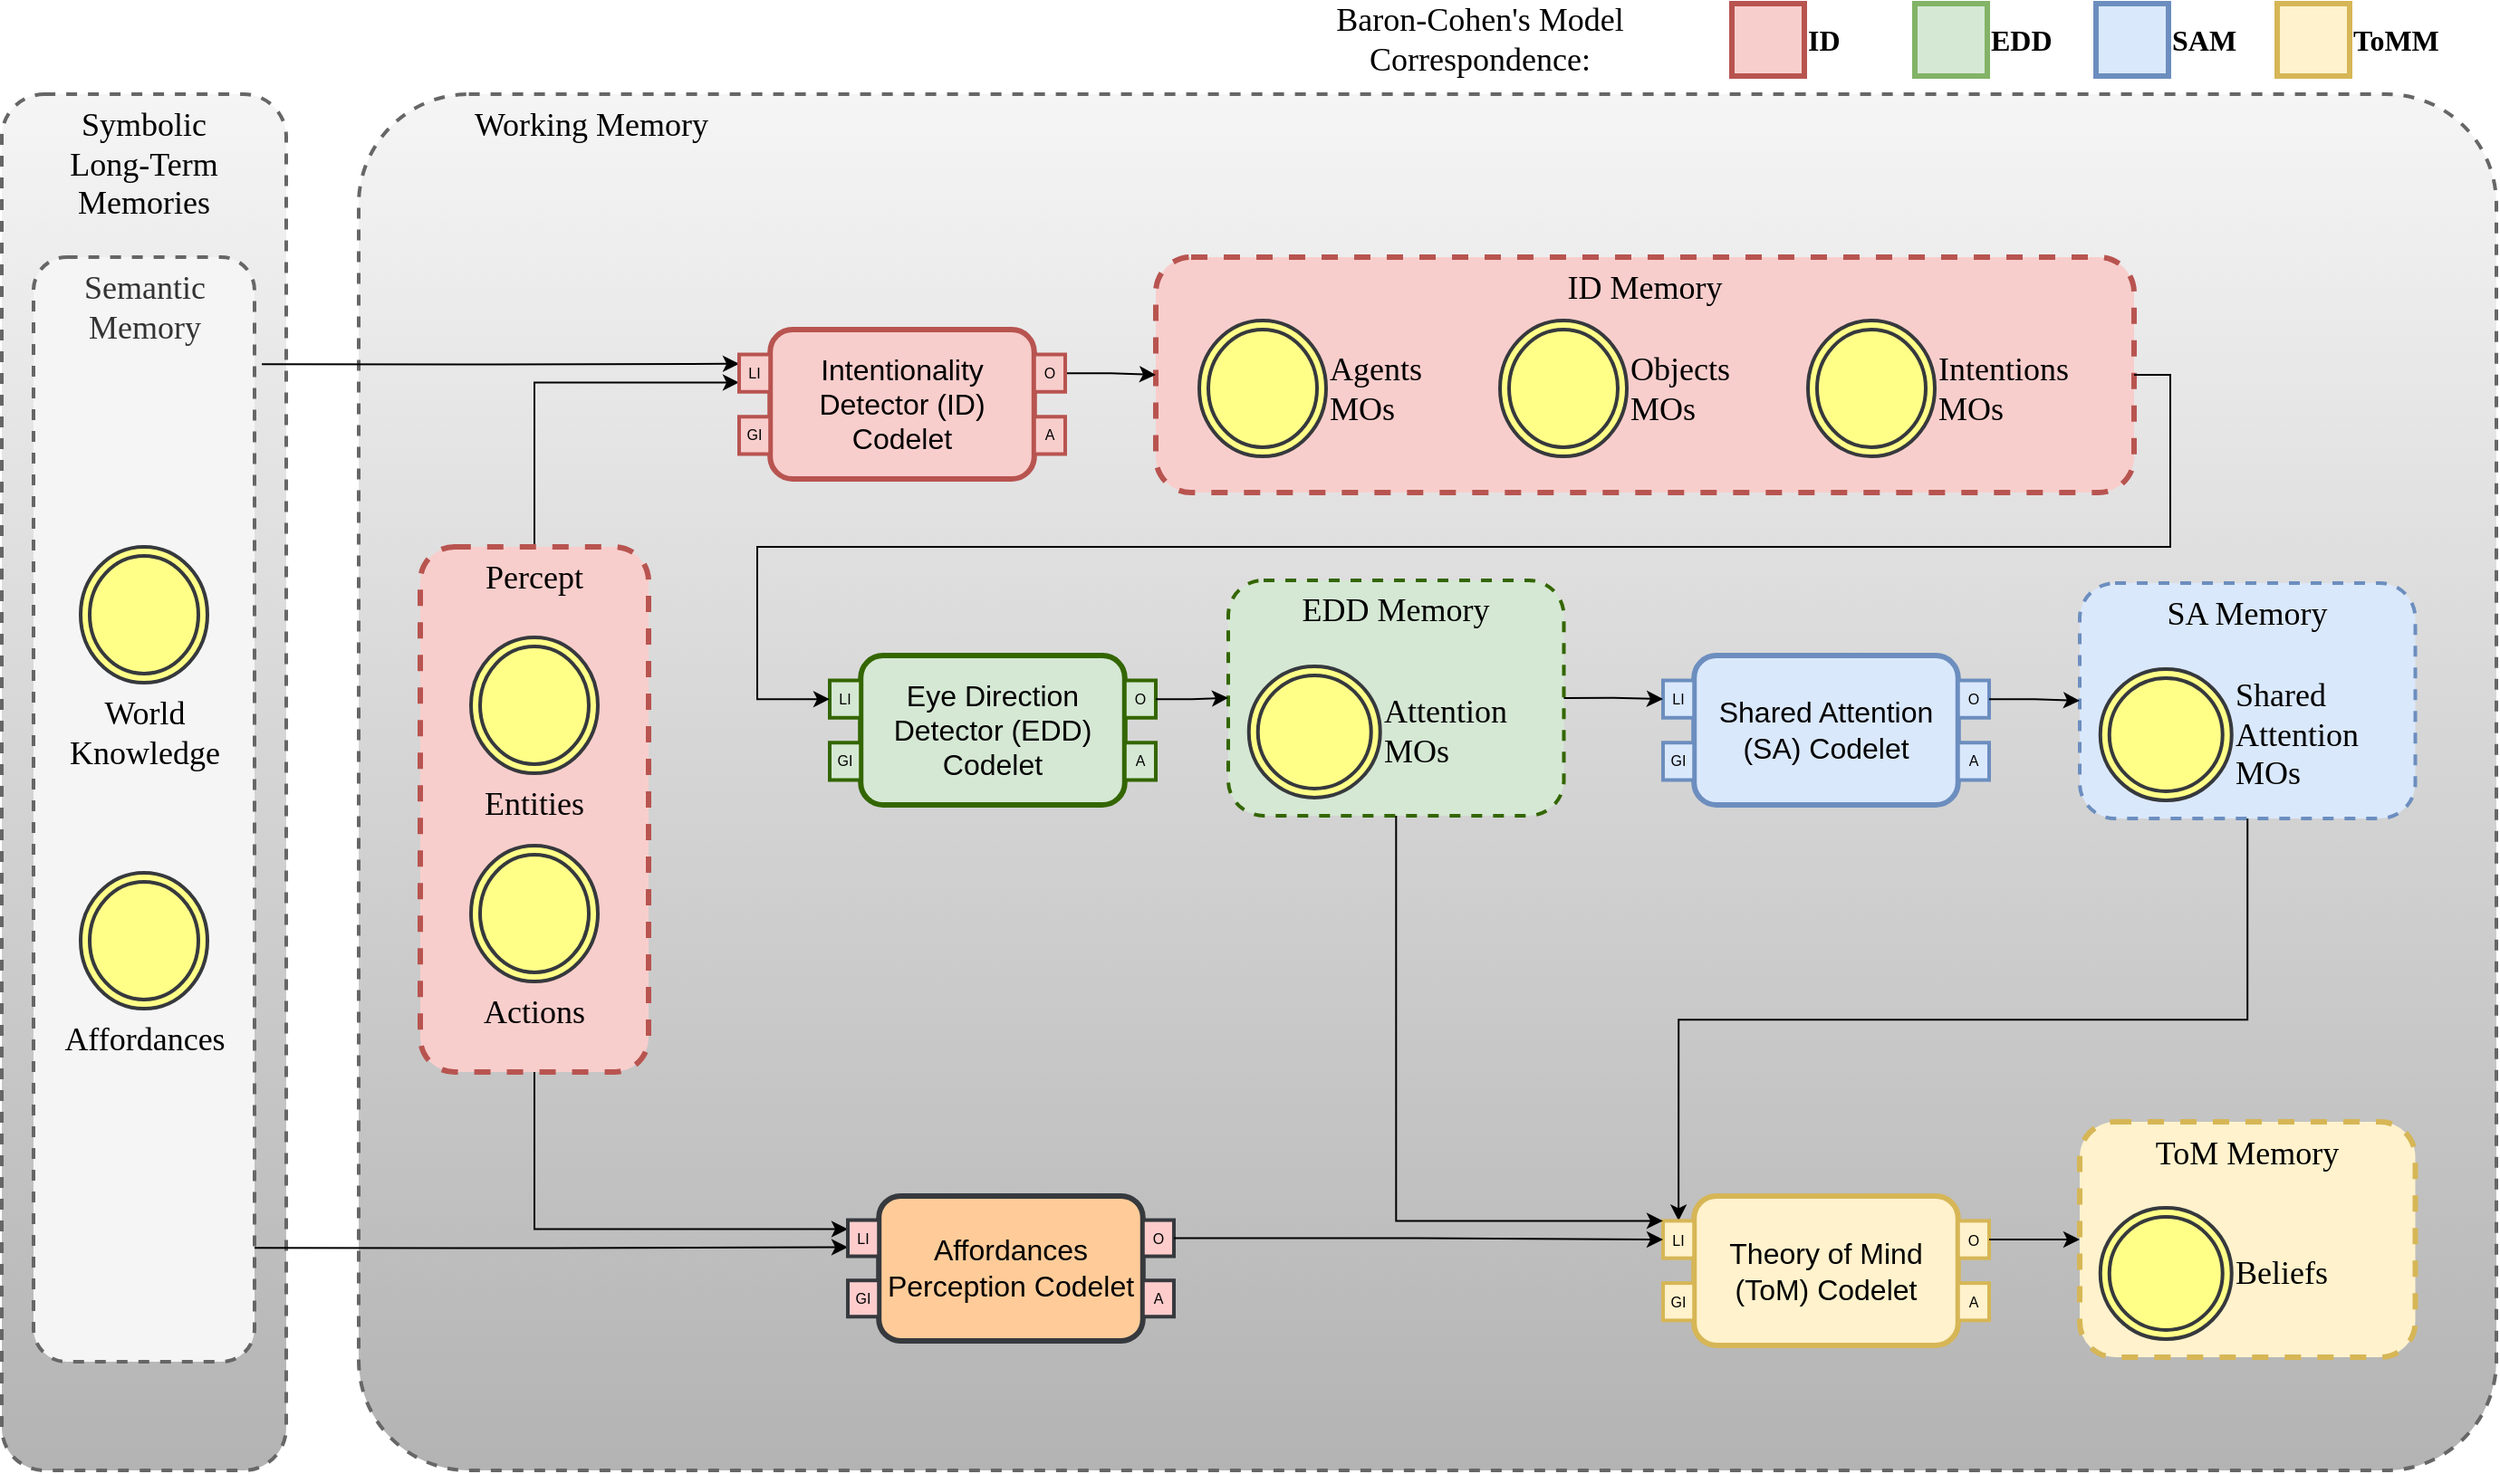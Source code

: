 <mxfile version="14.6.13" type="device" pages="7"><diagram id="8JJwKSZTb5gn7_4QAaBS" name="Overview"><mxGraphModel dx="1466" dy="7" grid="1" gridSize="10" guides="1" tooltips="1" connect="1" arrows="1" fold="1" page="1" pageScale="1" pageWidth="1100" pageHeight="850" math="0" shadow="0"><root><mxCell id="0"/><mxCell id="1" parent="0"/><mxCell id="M0Jl947H55iaw4nD2eUY-66" value="&lt;div align=&quot;left&quot;&gt;Working Memory&lt;br&gt;&lt;/div&gt;" style="rounded=1;whiteSpace=wrap;html=1;strokeWidth=2;fillColor=#f5f5f5;dashed=1;strokeColor=#666666;verticalAlign=top;align=left;spacingLeft=62;fontFamily=Hack;fontSource=https%3A%2F%2Ffonts.googleapis.com%2Fcss%3Ffamily%3DHack;fontSize=18;arcSize=8;gradientColor=#b3b3b3;" parent="1" vertex="1"><mxGeometry x="280" y="1280" width="1180" height="760" as="geometry"/></mxCell><mxCell id="M0Jl947H55iaw4nD2eUY-105" value="&lt;font data-font-src=&quot;https://fonts.googleapis.com/css?family=Hack&quot; style=&quot;font-size: 18px&quot; face=&quot;Hack&quot;&gt;Symbolic &lt;br&gt;Long-Term Memories&lt;/font&gt;" style="rounded=1;whiteSpace=wrap;html=1;align=center;verticalAlign=top;fillColor=#f5f5f5;strokeColor=#666666;dashed=1;strokeWidth=2;gradientColor=#b3b3b3;" parent="1" vertex="1"><mxGeometry x="83" y="1280" width="157" height="760" as="geometry"/></mxCell><mxCell id="M0Jl947H55iaw4nD2eUY-106" value="&lt;font data-font-src=&quot;https://fonts.googleapis.com/css?family=Hack&quot; style=&quot;font-size: 18px;&quot; face=&quot;Hack&quot;&gt;Semantic Memory&lt;/font&gt;" style="rounded=1;whiteSpace=wrap;html=1;align=center;verticalAlign=top;fillColor=#f5f5f5;strokeColor=#666666;dashed=1;strokeWidth=2;fontSize=18;fontColor=#333333;" parent="1" vertex="1"><mxGeometry x="100.5" y="1370" width="122" height="610" as="geometry"/></mxCell><mxCell id="M0Jl947H55iaw4nD2eUY-64" value="&lt;font style=&quot;font-size: 18px;&quot;&gt;World Knowledge&lt;/font&gt;" style="ellipse;shape=doubleEllipse;whiteSpace=wrap;html=1;strokeColor=#36393d;strokeWidth=2;fillColor=#ffff88;fontSize=18;align=center;verticalAlign=top;labelPosition=center;verticalLabelPosition=bottom;fontFamily=Hack;fontSource=https%3A%2F%2Ffonts.googleapis.com%2Fcss%3Ffamily%3DHack;" parent="1" vertex="1"><mxGeometry x="126.5" y="1530" width="70" height="75" as="geometry"/></mxCell><mxCell id="M0Jl947H55iaw4nD2eUY-65" value="&lt;font style=&quot;font-size: 18px;&quot;&gt;Affordances&lt;/font&gt;" style="ellipse;shape=doubleEllipse;whiteSpace=wrap;html=1;strokeColor=#36393d;strokeWidth=2;fillColor=#ffff88;fontSize=18;align=center;verticalAlign=top;labelPosition=center;verticalLabelPosition=bottom;fontFamily=Hack;fontSource=https%3A%2F%2Ffonts.googleapis.com%2Fcss%3Ffamily%3DHack;" parent="1" vertex="1"><mxGeometry x="126.5" y="1710" width="70" height="75" as="geometry"/></mxCell><mxCell id="M0Jl947H55iaw4nD2eUY-113" style="edgeStyle=orthogonalEdgeStyle;rounded=0;orthogonalLoop=1;jettySize=auto;html=1;exitX=0.5;exitY=0;exitDx=0;exitDy=0;entryX=0;entryY=0.75;entryDx=0;entryDy=0;fontFamily=Hack;fontSource=https%3A%2F%2Ffonts.googleapis.com%2Fcss%3Ffamily%3DHack;fontSize=16;" parent="1" source="M0Jl947H55iaw4nD2eUY-109" target="M0Jl947H55iaw4nD2eUY-75" edge="1"><mxGeometry relative="1" as="geometry"/></mxCell><mxCell id="M0Jl947H55iaw4nD2eUY-114" style="edgeStyle=orthogonalEdgeStyle;rounded=0;orthogonalLoop=1;jettySize=auto;html=1;exitX=0.5;exitY=1;exitDx=0;exitDy=0;entryX=0;entryY=0.25;entryDx=0;entryDy=0;fontFamily=Hack;fontSource=https%3A%2F%2Ffonts.googleapis.com%2Fcss%3Ffamily%3DHack;fontSize=16;" parent="1" source="M0Jl947H55iaw4nD2eUY-109" target="M0Jl947H55iaw4nD2eUY-102" edge="1"><mxGeometry relative="1" as="geometry"/></mxCell><mxCell id="M0Jl947H55iaw4nD2eUY-109" value="&lt;font data-font-src=&quot;https://fonts.googleapis.com/css?family=Hack&quot; style=&quot;font-size: 18px&quot; face=&quot;Hack&quot;&gt;Percept&lt;/font&gt;" style="rounded=1;whiteSpace=wrap;html=1;align=center;verticalAlign=top;fillColor=#f8cecc;strokeColor=#b85450;dashed=1;strokeWidth=3;" parent="1" vertex="1"><mxGeometry x="314" y="1530" width="126" height="290" as="geometry"/></mxCell><mxCell id="M0Jl947H55iaw4nD2eUY-68" value="&lt;font style=&quot;font-size: 18px;&quot;&gt;Entities&lt;/font&gt;" style="ellipse;shape=doubleEllipse;whiteSpace=wrap;html=1;strokeColor=#36393d;strokeWidth=2;fillColor=#ffff88;fontSize=18;align=center;verticalAlign=top;labelPosition=center;verticalLabelPosition=bottom;fontFamily=Hack;fontSource=https%3A%2F%2Ffonts.googleapis.com%2Fcss%3Ffamily%3DHack;" parent="1" vertex="1"><mxGeometry x="342" y="1580" width="70" height="75" as="geometry"/></mxCell><mxCell id="M0Jl947H55iaw4nD2eUY-69" value="&lt;font style=&quot;font-size: 18px;&quot;&gt;Actions&lt;/font&gt;" style="ellipse;shape=doubleEllipse;whiteSpace=wrap;html=1;strokeColor=#36393d;strokeWidth=2;fillColor=#ffff88;fontSize=18;align=center;verticalAlign=top;labelPosition=center;verticalLabelPosition=bottom;fontFamily=Hack;fontSource=https%3A%2F%2Ffonts.googleapis.com%2Fcss%3Ffamily%3DHack;" parent="1" vertex="1"><mxGeometry x="342" y="1695" width="70" height="75" as="geometry"/></mxCell><mxCell id="M0Jl947H55iaw4nD2eUY-112" style="edgeStyle=orthogonalEdgeStyle;rounded=0;orthogonalLoop=1;jettySize=auto;html=1;exitX=1.033;exitY=0.097;exitDx=0;exitDy=0;entryX=0;entryY=0.25;entryDx=0;entryDy=0;fontFamily=Hack;fontSource=https%3A%2F%2Ffonts.googleapis.com%2Fcss%3Ffamily%3DHack;fontSize=16;exitPerimeter=0;" parent="1" source="M0Jl947H55iaw4nD2eUY-106" target="M0Jl947H55iaw4nD2eUY-75" edge="1"><mxGeometry relative="1" as="geometry"/></mxCell><mxCell id="M0Jl947H55iaw4nD2eUY-116" style="edgeStyle=orthogonalEdgeStyle;rounded=0;orthogonalLoop=1;jettySize=auto;html=1;exitX=1;exitY=0.897;exitDx=0;exitDy=0;entryX=0;entryY=0.75;entryDx=0;entryDy=0;fontFamily=Hack;fontSource=https%3A%2F%2Ffonts.googleapis.com%2Fcss%3Ffamily%3DHack;fontSize=16;exitPerimeter=0;" parent="1" source="M0Jl947H55iaw4nD2eUY-106" target="M0Jl947H55iaw4nD2eUY-102" edge="1"><mxGeometry relative="1" as="geometry"/></mxCell><mxCell id="M0Jl947H55iaw4nD2eUY-117" value="&lt;font data-font-src=&quot;https://fonts.googleapis.com/css?family=Hack&quot; style=&quot;font-size: 18px&quot; face=&quot;Hack&quot;&gt;ID Memory&lt;br&gt;&lt;/font&gt;" style="rounded=1;whiteSpace=wrap;html=1;align=center;verticalAlign=top;fillColor=#f8cecc;strokeColor=#b85450;dashed=1;strokeWidth=3;perimeterSpacing=0;" parent="1" vertex="1"><mxGeometry x="720" y="1370" width="540" height="130" as="geometry"/></mxCell><mxCell id="M0Jl947H55iaw4nD2eUY-118" value="&lt;font style=&quot;font-size: 18px;&quot;&gt;Agents MOs&lt;/font&gt;" style="ellipse;shape=doubleEllipse;whiteSpace=wrap;html=1;strokeColor=#36393d;strokeWidth=2;fillColor=#ffff88;fontSize=18;align=left;verticalAlign=middle;labelPosition=right;verticalLabelPosition=middle;fontFamily=Hack;fontSource=https%3A%2F%2Ffonts.googleapis.com%2Fcss%3Ffamily%3DHack;" parent="1" vertex="1"><mxGeometry x="744" y="1405" width="70" height="75" as="geometry"/></mxCell><mxCell id="M0Jl947H55iaw4nD2eUY-119" value="&lt;font style=&quot;font-size: 18px;&quot;&gt;Objects MOs&lt;/font&gt;" style="ellipse;shape=doubleEllipse;whiteSpace=wrap;html=1;strokeColor=#36393d;strokeWidth=2;fillColor=#ffff88;fontSize=18;align=left;verticalAlign=middle;labelPosition=right;verticalLabelPosition=middle;fontFamily=Hack;fontSource=https%3A%2F%2Ffonts.googleapis.com%2Fcss%3Ffamily%3DHack;" parent="1" vertex="1"><mxGeometry x="910" y="1405" width="70" height="75" as="geometry"/></mxCell><mxCell id="M0Jl947H55iaw4nD2eUY-120" value="&lt;font style=&quot;font-size: 18px;&quot;&gt;Intentions MOs&lt;/font&gt;" style="ellipse;shape=doubleEllipse;whiteSpace=wrap;html=1;strokeColor=#36393d;strokeWidth=2;fillColor=#ffff88;fontSize=18;align=left;verticalAlign=middle;labelPosition=right;verticalLabelPosition=middle;fontFamily=Hack;fontSource=https%3A%2F%2Ffonts.googleapis.com%2Fcss%3Ffamily%3DHack;" parent="1" vertex="1"><mxGeometry x="1080" y="1405" width="70" height="75" as="geometry"/></mxCell><mxCell id="M0Jl947H55iaw4nD2eUY-121" style="edgeStyle=orthogonalEdgeStyle;rounded=0;orthogonalLoop=1;jettySize=auto;html=1;fontFamily=Hack;fontSource=https%3A%2F%2Ffonts.googleapis.com%2Fcss%3Ffamily%3DHack;fontSize=18;exitX=1;exitY=0.5;exitDx=0;exitDy=0;" parent="1" source="M0Jl947H55iaw4nD2eUY-73" target="M0Jl947H55iaw4nD2eUY-117" edge="1"><mxGeometry relative="1" as="geometry"/></mxCell><mxCell id="M0Jl947H55iaw4nD2eUY-125" value="" style="group;fontFamily=Hack;fontSource=https%3A%2F%2Ffonts.googleapis.com%2Fcss%3Ffamily%3DHack;fontSize=12;" parent="1" vertex="1" connectable="0"><mxGeometry x="540" y="1590" width="180" height="98.44" as="geometry"/></mxCell><mxCell id="M0Jl947H55iaw4nD2eUY-126" value="&lt;font style=&quot;font-size: 16px&quot;&gt;Eye Direction Detector (EDD) Codelet&lt;/font&gt;" style="rounded=1;whiteSpace=wrap;html=1;strokeWidth=3;fillColor=#D5E8D4;strokeColor=#336600;" parent="M0Jl947H55iaw4nD2eUY-125" vertex="1"><mxGeometry x="17.113" width="145.775" height="82.5" as="geometry"/></mxCell><mxCell id="M0Jl947H55iaw4nD2eUY-127" value="&lt;font style=&quot;font-size: 8px;&quot;&gt;O&lt;/font&gt;" style="whiteSpace=wrap;html=1;strokeWidth=2;fillColor=#D5E8D4;strokeColor=#336600;fontSize=8;" parent="M0Jl947H55iaw4nD2eUY-125" vertex="1"><mxGeometry x="162.887" y="13.75" width="17.113" height="20.625" as="geometry"/></mxCell><mxCell id="M0Jl947H55iaw4nD2eUY-128" value="&lt;font style=&quot;font-size: 8px;&quot;&gt;A&lt;/font&gt;" style="whiteSpace=wrap;html=1;strokeWidth=2;fillColor=#D5E8D4;strokeColor=#336600;fontSize=8;" parent="M0Jl947H55iaw4nD2eUY-125" vertex="1"><mxGeometry x="162.887" y="48.125" width="17.113" height="20.625" as="geometry"/></mxCell><mxCell id="M0Jl947H55iaw4nD2eUY-129" value="&lt;font style=&quot;font-size: 8px; line-height: 120%;&quot;&gt;LI&lt;/font&gt;" style="whiteSpace=wrap;html=1;strokeWidth=2;fillColor=#D5E8D4;strokeColor=#336600;verticalAlign=middle;spacing=0;fontSize=8;" parent="M0Jl947H55iaw4nD2eUY-125" vertex="1"><mxGeometry y="13.75" width="17.113" height="20.625" as="geometry"/></mxCell><mxCell id="M0Jl947H55iaw4nD2eUY-130" value="&lt;font style=&quot;font-size: 8px;&quot;&gt;GI&lt;/font&gt;" style="whiteSpace=wrap;html=1;strokeWidth=2;fillColor=#D5E8D4;strokeColor=#336600;fontSize=8;" parent="M0Jl947H55iaw4nD2eUY-125" vertex="1"><mxGeometry y="48.125" width="17.113" height="20.625" as="geometry"/></mxCell><mxCell id="M0Jl947H55iaw4nD2eUY-165" value="" style="group;fontFamily=Hack;fontSource=https%3A%2F%2Ffonts.googleapis.com%2Fcss%3Ffamily%3DHack;fontSize=12;" parent="M0Jl947H55iaw4nD2eUY-125" vertex="1" connectable="0"><mxGeometry x="460" width="180" height="98.44" as="geometry"/></mxCell><mxCell id="M0Jl947H55iaw4nD2eUY-166" value="&lt;font style=&quot;font-size: 16px&quot;&gt;Shared Attention (SA) Codelet&lt;/font&gt;" style="rounded=1;whiteSpace=wrap;html=1;strokeWidth=3;fillColor=#dae8fc;strokeColor=#6c8ebf;" parent="M0Jl947H55iaw4nD2eUY-165" vertex="1"><mxGeometry x="17.113" width="145.775" height="82.5" as="geometry"/></mxCell><mxCell id="M0Jl947H55iaw4nD2eUY-167" value="&lt;font style=&quot;font-size: 8px;&quot;&gt;O&lt;/font&gt;" style="whiteSpace=wrap;html=1;strokeWidth=2;fillColor=#dae8fc;strokeColor=#6c8ebf;fontSize=8;" parent="M0Jl947H55iaw4nD2eUY-165" vertex="1"><mxGeometry x="162.887" y="13.75" width="17.113" height="20.625" as="geometry"/></mxCell><mxCell id="M0Jl947H55iaw4nD2eUY-168" value="&lt;font style=&quot;font-size: 8px;&quot;&gt;A&lt;/font&gt;" style="whiteSpace=wrap;html=1;strokeWidth=2;fillColor=#dae8fc;strokeColor=#6c8ebf;fontSize=8;" parent="M0Jl947H55iaw4nD2eUY-165" vertex="1"><mxGeometry x="162.887" y="48.125" width="17.113" height="20.625" as="geometry"/></mxCell><mxCell id="M0Jl947H55iaw4nD2eUY-169" value="&lt;font style=&quot;font-size: 8px; line-height: 120%;&quot;&gt;LI&lt;/font&gt;" style="whiteSpace=wrap;html=1;strokeWidth=2;fillColor=#dae8fc;strokeColor=#6c8ebf;verticalAlign=middle;spacing=0;fontSize=8;" parent="M0Jl947H55iaw4nD2eUY-165" vertex="1"><mxGeometry y="13.75" width="17.113" height="20.625" as="geometry"/></mxCell><mxCell id="M0Jl947H55iaw4nD2eUY-170" value="&lt;font style=&quot;font-size: 8px;&quot;&gt;GI&lt;/font&gt;" style="whiteSpace=wrap;html=1;strokeWidth=2;fillColor=#dae8fc;strokeColor=#6c8ebf;fontSize=8;" parent="M0Jl947H55iaw4nD2eUY-165" vertex="1"><mxGeometry y="48.125" width="17.113" height="20.625" as="geometry"/></mxCell><mxCell id="M0Jl947H55iaw4nD2eUY-138" style="edgeStyle=orthogonalEdgeStyle;rounded=0;orthogonalLoop=1;jettySize=auto;html=1;exitX=1;exitY=0.5;exitDx=0;exitDy=0;entryX=0;entryY=0.5;entryDx=0;entryDy=0;fontFamily=Hack;fontSource=https%3A%2F%2Ffonts.googleapis.com%2Fcss%3Ffamily%3DHack;fontSize=18;" parent="1" source="M0Jl947H55iaw4nD2eUY-117" target="M0Jl947H55iaw4nD2eUY-129" edge="1"><mxGeometry relative="1" as="geometry"><Array as="points"><mxPoint x="1280" y="1435"/><mxPoint x="1280" y="1530"/><mxPoint x="500" y="1530"/><mxPoint x="500" y="1614"/></Array></mxGeometry></mxCell><mxCell id="M0Jl947H55iaw4nD2eUY-139" value="" style="group;perimeterSpacing=0;strokeWidth=3;" parent="1" vertex="1" connectable="0"><mxGeometry x="760" y="1548.44" width="185.25" height="130" as="geometry"/></mxCell><mxCell id="M0Jl947H55iaw4nD2eUY-123" value="&lt;font data-font-src=&quot;https://fonts.googleapis.com/css?family=Hack&quot; style=&quot;font-size: 18px&quot; face=&quot;Hack&quot;&gt;EDD Memory&lt;/font&gt;" style="rounded=1;whiteSpace=wrap;html=1;align=center;verticalAlign=top;fillColor=#D5E8D4;strokeColor=#336600;dashed=1;strokeWidth=2;" parent="M0Jl947H55iaw4nD2eUY-139" vertex="1"><mxGeometry width="185.25" height="130" as="geometry"/></mxCell><mxCell id="M0Jl947H55iaw4nD2eUY-124" value="&lt;font style=&quot;font-size: 18px;&quot;&gt;Attention MOs&lt;/font&gt;" style="ellipse;shape=doubleEllipse;whiteSpace=wrap;html=1;strokeColor=#36393d;strokeWidth=2;fillColor=#ffff88;fontSize=18;align=left;verticalAlign=middle;labelPosition=right;verticalLabelPosition=middle;fontFamily=Hack;fontSource=https%3A%2F%2Ffonts.googleapis.com%2Fcss%3Ffamily%3DHack;direction=south;" parent="M0Jl947H55iaw4nD2eUY-139" vertex="1"><mxGeometry x="11.37" y="47.5" width="72.5" height="72.5" as="geometry"/></mxCell><mxCell id="M0Jl947H55iaw4nD2eUY-140" style="edgeStyle=orthogonalEdgeStyle;rounded=0;orthogonalLoop=1;jettySize=auto;html=1;exitX=1;exitY=0.5;exitDx=0;exitDy=0;fontFamily=Hack;fontSource=https%3A%2F%2Ffonts.googleapis.com%2Fcss%3Ffamily%3DHack;fontSize=16;" parent="1" source="M0Jl947H55iaw4nD2eUY-127" target="M0Jl947H55iaw4nD2eUY-123" edge="1"><mxGeometry relative="1" as="geometry"/></mxCell><mxCell id="M0Jl947H55iaw4nD2eUY-171" value="" style="group;strokeWidth=3;" parent="1" vertex="1" connectable="0"><mxGeometry x="1230" y="1550" width="185.25" height="130" as="geometry"/></mxCell><mxCell id="M0Jl947H55iaw4nD2eUY-172" value="&lt;font data-font-src=&quot;https://fonts.googleapis.com/css?family=Hack&quot; style=&quot;font-size: 18px&quot; face=&quot;Hack&quot;&gt;SA Memory&lt;/font&gt;" style="rounded=1;whiteSpace=wrap;html=1;align=center;verticalAlign=top;fillColor=#dae8fc;strokeColor=#6c8ebf;dashed=1;strokeWidth=2;" parent="M0Jl947H55iaw4nD2eUY-171" vertex="1"><mxGeometry width="185.25" height="130" as="geometry"/></mxCell><mxCell id="M0Jl947H55iaw4nD2eUY-173" value="Shared Attention MOs" style="ellipse;shape=doubleEllipse;whiteSpace=wrap;html=1;strokeColor=#36393d;strokeWidth=2;fillColor=#ffff88;fontSize=18;align=left;verticalAlign=middle;labelPosition=right;verticalLabelPosition=middle;fontFamily=Hack;fontSource=https%3A%2F%2Ffonts.googleapis.com%2Fcss%3Ffamily%3DHack;direction=south;" parent="M0Jl947H55iaw4nD2eUY-171" vertex="1"><mxGeometry x="11.37" y="47.5" width="72.5" height="72.5" as="geometry"/></mxCell><mxCell id="M0Jl947H55iaw4nD2eUY-174" style="edgeStyle=orthogonalEdgeStyle;rounded=0;orthogonalLoop=1;jettySize=auto;html=1;exitX=1;exitY=0.5;exitDx=0;exitDy=0;entryX=0;entryY=0.5;entryDx=0;entryDy=0;fontFamily=Hack;fontSource=https%3A%2F%2Ffonts.googleapis.com%2Fcss%3Ffamily%3DHack;fontSize=16;" parent="1" source="M0Jl947H55iaw4nD2eUY-123" target="M0Jl947H55iaw4nD2eUY-169" edge="1"><mxGeometry relative="1" as="geometry"/></mxCell><mxCell id="M0Jl947H55iaw4nD2eUY-175" style="edgeStyle=orthogonalEdgeStyle;rounded=0;orthogonalLoop=1;jettySize=auto;html=1;exitX=1;exitY=0.5;exitDx=0;exitDy=0;entryX=0;entryY=0.5;entryDx=0;entryDy=0;fontFamily=Hack;fontSource=https%3A%2F%2Ffonts.googleapis.com%2Fcss%3Ffamily%3DHack;fontSize=16;" parent="1" source="M0Jl947H55iaw4nD2eUY-167" target="M0Jl947H55iaw4nD2eUY-172" edge="1"><mxGeometry relative="1" as="geometry"/></mxCell><mxCell id="M0Jl947H55iaw4nD2eUY-182" value="" style="group" parent="1" vertex="1" connectable="0"><mxGeometry x="1230.0" y="1847.5" width="185.25" height="130" as="geometry"/></mxCell><mxCell id="M0Jl947H55iaw4nD2eUY-183" value="&lt;font data-font-src=&quot;https://fonts.googleapis.com/css?family=Hack&quot; style=&quot;font-size: 18px&quot; face=&quot;Hack&quot;&gt;ToM Memory&lt;/font&gt;" style="rounded=1;whiteSpace=wrap;html=1;align=center;verticalAlign=top;fillColor=#fff2cc;strokeColor=#d6b656;dashed=1;strokeWidth=3;" parent="M0Jl947H55iaw4nD2eUY-182" vertex="1"><mxGeometry width="185.25" height="130" as="geometry"/></mxCell><mxCell id="M0Jl947H55iaw4nD2eUY-184" value="Beliefs" style="ellipse;shape=doubleEllipse;whiteSpace=wrap;html=1;strokeColor=#36393d;strokeWidth=2;fillColor=#ffff88;fontSize=18;align=left;verticalAlign=middle;labelPosition=right;verticalLabelPosition=middle;fontFamily=Hack;fontSource=https%3A%2F%2Ffonts.googleapis.com%2Fcss%3Ffamily%3DHack;direction=south;" parent="M0Jl947H55iaw4nD2eUY-182" vertex="1"><mxGeometry x="11.37" y="47.5" width="72.5" height="72.5" as="geometry"/></mxCell><mxCell id="M0Jl947H55iaw4nD2eUY-187" style="edgeStyle=orthogonalEdgeStyle;rounded=0;orthogonalLoop=1;jettySize=auto;html=1;exitX=0.5;exitY=1;exitDx=0;exitDy=0;entryX=0.5;entryY=0;entryDx=0;entryDy=0;fontFamily=Hack;fontSource=https%3A%2F%2Ffonts.googleapis.com%2Fcss%3Ffamily%3DHack;fontSize=16;" parent="1" source="M0Jl947H55iaw4nD2eUY-172" target="M0Jl947H55iaw4nD2eUY-180" edge="1"><mxGeometry relative="1" as="geometry"/></mxCell><mxCell id="M0Jl947H55iaw4nD2eUY-72" value="&lt;font style=&quot;font-size: 16px&quot;&gt;Intentionality Detector (ID) Codelet&lt;/font&gt;" style="rounded=1;whiteSpace=wrap;html=1;strokeWidth=3;fillColor=#f8cecc;strokeColor=#b85450;" parent="1" vertex="1"><mxGeometry x="507.113" y="1410" width="145.775" height="82.5" as="geometry"/></mxCell><mxCell id="M0Jl947H55iaw4nD2eUY-73" value="&lt;font style=&quot;font-size: 8px;&quot;&gt;O&lt;/font&gt;" style="whiteSpace=wrap;html=1;strokeWidth=2;fillColor=#f8cecc;strokeColor=#b85450;fontSize=8;" parent="1" vertex="1"><mxGeometry x="652.887" y="1423.75" width="17.113" height="20.625" as="geometry"/></mxCell><mxCell id="M0Jl947H55iaw4nD2eUY-74" value="&lt;font style=&quot;font-size: 8px;&quot;&gt;A&lt;/font&gt;" style="whiteSpace=wrap;html=1;strokeWidth=2;fillColor=#f8cecc;strokeColor=#b85450;fontSize=8;" parent="1" vertex="1"><mxGeometry x="652.887" y="1458.125" width="17.113" height="20.625" as="geometry"/></mxCell><mxCell id="M0Jl947H55iaw4nD2eUY-75" value="&lt;font style=&quot;font-size: 8px; line-height: 120%;&quot;&gt;LI&lt;/font&gt;" style="whiteSpace=wrap;html=1;strokeWidth=2;fillColor=#f8cecc;strokeColor=#b85450;verticalAlign=middle;spacing=0;fontSize=8;" parent="1" vertex="1"><mxGeometry x="490" y="1423.75" width="17.113" height="20.625" as="geometry"/></mxCell><mxCell id="M0Jl947H55iaw4nD2eUY-76" value="&lt;font style=&quot;font-size: 8px;&quot;&gt;GI&lt;/font&gt;" style="whiteSpace=wrap;html=1;strokeWidth=2;fillColor=#f8cecc;strokeColor=#b85450;fontSize=8;" parent="1" vertex="1"><mxGeometry x="490" y="1458.125" width="17.113" height="20.625" as="geometry"/></mxCell><mxCell id="M0Jl947H55iaw4nD2eUY-98" value="" style="group;fontFamily=Hack;fontSource=https%3A%2F%2Ffonts.googleapis.com%2Fcss%3Ffamily%3DHack;fontSize=12;align=left;" parent="1" vertex="1" connectable="0"><mxGeometry x="550" y="1888.44" width="180" height="98.44" as="geometry"/></mxCell><mxCell id="M0Jl947H55iaw4nD2eUY-99" value="&lt;font style=&quot;font-size: 16px&quot;&gt;Affordances Perception Codelet&lt;/font&gt;" style="rounded=1;whiteSpace=wrap;html=1;strokeWidth=3;fillColor=#ffcc99;strokeColor=#36393d;" parent="M0Jl947H55iaw4nD2eUY-98" vertex="1"><mxGeometry x="17.113" width="145.775" height="80" as="geometry"/></mxCell><mxCell id="M0Jl947H55iaw4nD2eUY-100" value="&lt;font style=&quot;font-size: 8px;&quot;&gt;O&lt;/font&gt;" style="whiteSpace=wrap;html=1;strokeWidth=2;fillColor=#ffcccc;strokeColor=#36393d;fontSize=8;" parent="M0Jl947H55iaw4nD2eUY-98" vertex="1"><mxGeometry x="162.887" y="13.333" width="17.113" height="20" as="geometry"/></mxCell><mxCell id="M0Jl947H55iaw4nD2eUY-101" value="&lt;font style=&quot;font-size: 8px;&quot;&gt;A&lt;/font&gt;" style="whiteSpace=wrap;html=1;strokeWidth=2;fillColor=#ffcccc;strokeColor=#36393d;fontSize=8;" parent="M0Jl947H55iaw4nD2eUY-98" vertex="1"><mxGeometry x="162.887" y="46.667" width="17.113" height="20" as="geometry"/></mxCell><mxCell id="M0Jl947H55iaw4nD2eUY-102" value="&lt;font style=&quot;font-size: 8px; line-height: 120%;&quot;&gt;LI&lt;/font&gt;" style="whiteSpace=wrap;html=1;strokeWidth=2;fillColor=#ffcccc;strokeColor=#36393d;verticalAlign=middle;spacing=0;fontSize=8;" parent="M0Jl947H55iaw4nD2eUY-98" vertex="1"><mxGeometry y="13.333" width="17.113" height="20" as="geometry"/></mxCell><mxCell id="M0Jl947H55iaw4nD2eUY-103" value="&lt;font style=&quot;font-size: 8px;&quot;&gt;GI&lt;/font&gt;" style="whiteSpace=wrap;html=1;strokeWidth=2;fillColor=#ffcccc;strokeColor=#36393d;fontSize=8;" parent="M0Jl947H55iaw4nD2eUY-98" vertex="1"><mxGeometry y="46.667" width="17.113" height="20" as="geometry"/></mxCell><mxCell id="M0Jl947H55iaw4nD2eUY-176" value="" style="group;fontFamily=Hack;fontSource=https%3A%2F%2Ffonts.googleapis.com%2Fcss%3Ffamily%3DHack;fontSize=12;" parent="M0Jl947H55iaw4nD2eUY-98" vertex="1" connectable="0"><mxGeometry x="450" width="180" height="98.44" as="geometry"/></mxCell><mxCell id="M0Jl947H55iaw4nD2eUY-177" value="&lt;font style=&quot;font-size: 16px&quot;&gt;Theory of Mind (ToM) Codelet&lt;br&gt;&lt;/font&gt;" style="rounded=1;whiteSpace=wrap;html=1;strokeWidth=3;fillColor=#fff2cc;strokeColor=#d6b656;" parent="M0Jl947H55iaw4nD2eUY-176" vertex="1"><mxGeometry x="17.113" width="145.775" height="82.5" as="geometry"/></mxCell><mxCell id="M0Jl947H55iaw4nD2eUY-178" value="&lt;font style=&quot;font-size: 8px;&quot;&gt;O&lt;/font&gt;" style="whiteSpace=wrap;html=1;strokeWidth=2;fillColor=#fff2cc;strokeColor=#d6b656;fontSize=8;" parent="M0Jl947H55iaw4nD2eUY-176" vertex="1"><mxGeometry x="162.887" y="13.75" width="17.113" height="20.625" as="geometry"/></mxCell><mxCell id="M0Jl947H55iaw4nD2eUY-179" value="&lt;font style=&quot;font-size: 8px;&quot;&gt;A&lt;/font&gt;" style="whiteSpace=wrap;html=1;strokeWidth=2;fillColor=#fff2cc;strokeColor=#d6b656;fontSize=8;" parent="M0Jl947H55iaw4nD2eUY-176" vertex="1"><mxGeometry x="162.887" y="48.125" width="17.113" height="20.625" as="geometry"/></mxCell><mxCell id="M0Jl947H55iaw4nD2eUY-180" value="&lt;font style=&quot;font-size: 8px; line-height: 120%;&quot;&gt;LI&lt;/font&gt;" style="whiteSpace=wrap;html=1;strokeWidth=2;fillColor=#fff2cc;strokeColor=#d6b656;verticalAlign=middle;spacing=0;fontSize=8;" parent="M0Jl947H55iaw4nD2eUY-176" vertex="1"><mxGeometry y="13.75" width="17.113" height="20.625" as="geometry"/></mxCell><mxCell id="M0Jl947H55iaw4nD2eUY-181" value="&lt;font style=&quot;font-size: 8px;&quot;&gt;GI&lt;/font&gt;" style="whiteSpace=wrap;html=1;strokeWidth=2;fillColor=#fff2cc;strokeColor=#d6b656;fontSize=8;" parent="M0Jl947H55iaw4nD2eUY-176" vertex="1"><mxGeometry y="48.125" width="17.113" height="20.625" as="geometry"/></mxCell><mxCell id="M0Jl947H55iaw4nD2eUY-189" style="edgeStyle=orthogonalEdgeStyle;rounded=0;orthogonalLoop=1;jettySize=auto;html=1;exitX=1;exitY=0.5;exitDx=0;exitDy=0;entryX=0;entryY=0.5;entryDx=0;entryDy=0;fontFamily=Hack;fontSource=https%3A%2F%2Ffonts.googleapis.com%2Fcss%3Ffamily%3DHack;fontSize=16;" parent="M0Jl947H55iaw4nD2eUY-98" source="M0Jl947H55iaw4nD2eUY-100" target="M0Jl947H55iaw4nD2eUY-180" edge="1"><mxGeometry relative="1" as="geometry"/></mxCell><mxCell id="M0Jl947H55iaw4nD2eUY-191" style="edgeStyle=orthogonalEdgeStyle;rounded=0;orthogonalLoop=1;jettySize=auto;html=1;fontFamily=Hack;fontSource=https%3A%2F%2Ffonts.googleapis.com%2Fcss%3Ffamily%3DHack;fontSize=16;entryX=0;entryY=0;entryDx=0;entryDy=0;" parent="1" source="M0Jl947H55iaw4nD2eUY-123" target="M0Jl947H55iaw4nD2eUY-180" edge="1"><mxGeometry relative="1" as="geometry"><Array as="points"><mxPoint x="853" y="1902"/></Array></mxGeometry></mxCell><mxCell id="M0Jl947H55iaw4nD2eUY-193" style="edgeStyle=orthogonalEdgeStyle;rounded=0;orthogonalLoop=1;jettySize=auto;html=1;exitX=1;exitY=0.5;exitDx=0;exitDy=0;entryX=0;entryY=0.5;entryDx=0;entryDy=0;fontFamily=Hack;fontSource=https%3A%2F%2Ffonts.googleapis.com%2Fcss%3Ffamily%3DHack;fontSize=16;" parent="1" source="M0Jl947H55iaw4nD2eUY-178" target="M0Jl947H55iaw4nD2eUY-183" edge="1"><mxGeometry relative="1" as="geometry"/></mxCell><mxCell id="M0Jl947H55iaw4nD2eUY-199" value="&lt;b&gt;ID&lt;/b&gt;" style="rounded=0;whiteSpace=wrap;html=1;fontFamily=Hack;fontSource=https%3A%2F%2Ffonts.googleapis.com%2Fcss%3Ffamily%3DHack;fontSize=16;strokeColor=#b85450;strokeWidth=3;fillColor=#f8cecc;align=left;verticalAlign=middle;labelPosition=right;verticalLabelPosition=middle;" parent="1" vertex="1"><mxGeometry x="1038" y="1230" width="40" height="40" as="geometry"/></mxCell><mxCell id="M0Jl947H55iaw4nD2eUY-200" value="&lt;b&gt;EDD&lt;/b&gt;" style="rounded=0;whiteSpace=wrap;html=1;fontFamily=Hack;fontSource=https%3A%2F%2Ffonts.googleapis.com%2Fcss%3Ffamily%3DHack;fontSize=16;strokeColor=#82b366;strokeWidth=3;fillColor=#d5e8d4;align=left;verticalAlign=middle;labelPosition=right;verticalLabelPosition=middle;" parent="1" vertex="1"><mxGeometry x="1139" y="1230" width="40" height="40" as="geometry"/></mxCell><mxCell id="M0Jl947H55iaw4nD2eUY-201" value="&lt;b&gt;SAM&lt;/b&gt;" style="rounded=0;whiteSpace=wrap;html=1;fontFamily=Hack;fontSource=https%3A%2F%2Ffonts.googleapis.com%2Fcss%3Ffamily%3DHack;fontSize=16;strokeColor=#6c8ebf;strokeWidth=3;fillColor=#dae8fc;align=left;verticalAlign=middle;labelPosition=right;verticalLabelPosition=middle;" parent="1" vertex="1"><mxGeometry x="1239" y="1230" width="40" height="40" as="geometry"/></mxCell><mxCell id="M0Jl947H55iaw4nD2eUY-202" value="&lt;b&gt;ToMM&lt;/b&gt;" style="rounded=0;whiteSpace=wrap;html=1;fontFamily=Hack;fontSource=https%3A%2F%2Ffonts.googleapis.com%2Fcss%3Ffamily%3DHack;fontSize=16;strokeColor=#d6b656;strokeWidth=3;fillColor=#fff2cc;align=left;verticalAlign=middle;labelPosition=right;verticalLabelPosition=middle;" parent="1" vertex="1"><mxGeometry x="1339" y="1230" width="40" height="40" as="geometry"/></mxCell><mxCell id="M0Jl947H55iaw4nD2eUY-203" value="&lt;font style=&quot;font-size: 18px&quot;&gt;Baron-Cohen's Model Correspondence:&lt;/font&gt;" style="text;html=1;strokeColor=none;fillColor=none;align=center;verticalAlign=middle;whiteSpace=wrap;rounded=0;fontFamily=Hack;fontSource=https%3A%2F%2Ffonts.googleapis.com%2Fcss%3Ffamily%3DHack;fontSize=16;" parent="1" vertex="1"><mxGeometry x="779" y="1230" width="240" height="40" as="geometry"/></mxCell></root></mxGraphModel></diagram><diagram name="ID" id="j8lAPq6VEi_W4hnVSfH9"><mxGraphModel dx="1026" dy="-250" grid="1" gridSize="10" guides="1" tooltips="1" connect="1" arrows="1" fold="1" page="1" pageScale="1" pageWidth="1100" pageHeight="850" math="0" shadow="0"><root><mxCell id="DAQLOWdp3Dh6VyediecC-0"/><mxCell id="DAQLOWdp3Dh6VyediecC-1" parent="DAQLOWdp3Dh6VyediecC-0"/><mxCell id="DAQLOWdp3Dh6VyediecC-2" value="&lt;div align=&quot;left&quot;&gt;Working Memory&lt;br&gt;&lt;/div&gt;" style="rounded=1;whiteSpace=wrap;html=1;strokeWidth=2;fillColor=#f5f5f5;dashed=1;strokeColor=#666666;verticalAlign=top;align=left;spacingLeft=62;fontFamily=Hack;fontSource=https%3A%2F%2Ffonts.googleapis.com%2Fcss%3Ffamily%3DHack;fontSize=18;arcSize=8;gradientColor=#b3b3b3;" parent="DAQLOWdp3Dh6VyediecC-1" vertex="1"><mxGeometry x="280" y="1280" width="1010" height="460" as="geometry"/></mxCell><mxCell id="DAQLOWdp3Dh6VyediecC-3" value="&lt;font data-font-src=&quot;https://fonts.googleapis.com/css?family=Hack&quot; style=&quot;font-size: 18px&quot; face=&quot;Hack&quot;&gt;Symbolic &lt;br&gt;Long-Term Memories&lt;/font&gt;" style="rounded=1;whiteSpace=wrap;html=1;align=center;verticalAlign=top;fillColor=#f5f5f5;strokeColor=#666666;dashed=1;strokeWidth=2;gradientColor=#b3b3b3;" parent="DAQLOWdp3Dh6VyediecC-1" vertex="1"><mxGeometry x="70" y="1280" width="190" height="460" as="geometry"/></mxCell><mxCell id="DAQLOWdp3Dh6VyediecC-4" value="&lt;font data-font-src=&quot;https://fonts.googleapis.com/css?family=Hack&quot; style=&quot;font-size: 18px;&quot; face=&quot;Hack&quot;&gt;Semantic Memory&lt;/font&gt;" style="rounded=1;whiteSpace=wrap;html=1;align=center;verticalAlign=top;fillColor=#f5f5f5;strokeColor=#666666;dashed=1;strokeWidth=2;fontSize=18;fontColor=#333333;" parent="DAQLOWdp3Dh6VyediecC-1" vertex="1"><mxGeometry x="90" y="1370" width="150" height="330" as="geometry"/></mxCell><mxCell id="DAQLOWdp3Dh6VyediecC-5" value="&lt;font style=&quot;font-size: 18px;&quot;&gt;World Knowledge&lt;/font&gt;" style="ellipse;shape=doubleEllipse;whiteSpace=wrap;html=1;strokeColor=#36393d;strokeWidth=2;fillColor=#ffff88;fontSize=18;align=center;verticalAlign=top;labelPosition=center;verticalLabelPosition=bottom;fontFamily=Hack;fontSource=https%3A%2F%2Ffonts.googleapis.com%2Fcss%3Ffamily%3DHack;" parent="DAQLOWdp3Dh6VyediecC-1" vertex="1"><mxGeometry x="126.5" y="1430.94" width="70" height="75" as="geometry"/></mxCell><mxCell id="DAQLOWdp3Dh6VyediecC-6" value="&lt;font style=&quot;font-size: 18px;&quot;&gt;Affordances&lt;/font&gt;" style="ellipse;shape=doubleEllipse;whiteSpace=wrap;html=1;strokeColor=#36393d;strokeWidth=2;fillColor=#ffff88;fontSize=18;align=center;verticalAlign=top;labelPosition=center;verticalLabelPosition=bottom;fontFamily=Hack;fontSource=https%3A%2F%2Ffonts.googleapis.com%2Fcss%3Ffamily%3DHack;" parent="DAQLOWdp3Dh6VyediecC-1" vertex="1"><mxGeometry x="126.5" y="1567.5" width="70" height="75" as="geometry"/></mxCell><mxCell id="DAQLOWdp3Dh6VyediecC-7" style="edgeStyle=orthogonalEdgeStyle;rounded=0;orthogonalLoop=1;jettySize=auto;html=1;exitX=0.5;exitY=0;exitDx=0;exitDy=0;entryX=0;entryY=0.75;entryDx=0;entryDy=0;fontFamily=Hack;fontSource=https%3A%2F%2Ffonts.googleapis.com%2Fcss%3Ffamily%3DHack;fontSize=16;" parent="DAQLOWdp3Dh6VyediecC-1" source="DAQLOWdp3Dh6VyediecC-9" target="DAQLOWdp3Dh6VyediecC-48" edge="1"><mxGeometry relative="1" as="geometry"/></mxCell><mxCell id="DAQLOWdp3Dh6VyediecC-9" value="&lt;font data-font-src=&quot;https://fonts.googleapis.com/css?family=Hack&quot; style=&quot;font-size: 18px&quot; face=&quot;Hack&quot;&gt;Percept&lt;/font&gt;" style="rounded=1;whiteSpace=wrap;html=1;align=center;verticalAlign=top;fillColor=#f8cecc;strokeColor=#b85450;dashed=1;strokeWidth=3;" parent="DAQLOWdp3Dh6VyediecC-1" vertex="1"><mxGeometry x="314" y="1430.94" width="126" height="290" as="geometry"/></mxCell><mxCell id="DAQLOWdp3Dh6VyediecC-10" value="&lt;font style=&quot;font-size: 18px;&quot;&gt;Entities&lt;/font&gt;" style="ellipse;shape=doubleEllipse;whiteSpace=wrap;html=1;strokeColor=#36393d;strokeWidth=2;fillColor=#ffff88;fontSize=18;align=center;verticalAlign=top;labelPosition=center;verticalLabelPosition=bottom;fontFamily=Hack;fontSource=https%3A%2F%2Ffonts.googleapis.com%2Fcss%3Ffamily%3DHack;" parent="DAQLOWdp3Dh6VyediecC-1" vertex="1"><mxGeometry x="342" y="1480.94" width="70" height="75" as="geometry"/></mxCell><mxCell id="DAQLOWdp3Dh6VyediecC-11" value="&lt;font style=&quot;font-size: 18px;&quot;&gt;Actions&lt;/font&gt;" style="ellipse;shape=doubleEllipse;whiteSpace=wrap;html=1;strokeColor=#36393d;strokeWidth=2;fillColor=#ffff88;fontSize=18;align=center;verticalAlign=top;labelPosition=center;verticalLabelPosition=bottom;fontFamily=Hack;fontSource=https%3A%2F%2Ffonts.googleapis.com%2Fcss%3Ffamily%3DHack;" parent="DAQLOWdp3Dh6VyediecC-1" vertex="1"><mxGeometry x="342" y="1595.94" width="70" height="75" as="geometry"/></mxCell><mxCell id="DAQLOWdp3Dh6VyediecC-12" style="edgeStyle=orthogonalEdgeStyle;rounded=0;orthogonalLoop=1;jettySize=auto;html=1;exitX=1.033;exitY=0.097;exitDx=0;exitDy=0;entryX=0;entryY=0.25;entryDx=0;entryDy=0;fontFamily=Hack;fontSource=https%3A%2F%2Ffonts.googleapis.com%2Fcss%3Ffamily%3DHack;fontSize=16;exitPerimeter=0;" parent="DAQLOWdp3Dh6VyediecC-1" source="DAQLOWdp3Dh6VyediecC-4" target="DAQLOWdp3Dh6VyediecC-48" edge="1"><mxGeometry relative="1" as="geometry"/></mxCell><mxCell id="DAQLOWdp3Dh6VyediecC-14" value="&lt;font data-font-src=&quot;https://fonts.googleapis.com/css?family=Hack&quot; style=&quot;font-size: 18px&quot; face=&quot;Hack&quot;&gt;ID Memory&lt;br&gt;&lt;/font&gt;" style="rounded=1;whiteSpace=wrap;html=1;align=center;verticalAlign=top;fillColor=#f8cecc;strokeColor=#b85450;dashed=1;strokeWidth=3;perimeterSpacing=0;" parent="DAQLOWdp3Dh6VyediecC-1" vertex="1"><mxGeometry x="720" y="1300.94" width="550" height="130" as="geometry"/></mxCell><mxCell id="DAQLOWdp3Dh6VyediecC-15" value="&lt;font style=&quot;font-size: 18px;&quot;&gt;Agents MOs&lt;/font&gt;" style="ellipse;shape=doubleEllipse;whiteSpace=wrap;html=1;strokeColor=#36393d;strokeWidth=2;fillColor=#ffff88;fontSize=18;align=left;verticalAlign=middle;labelPosition=right;verticalLabelPosition=middle;fontFamily=Hack;fontSource=https%3A%2F%2Ffonts.googleapis.com%2Fcss%3Ffamily%3DHack;" parent="DAQLOWdp3Dh6VyediecC-1" vertex="1"><mxGeometry x="744" y="1335.94" width="70" height="75" as="geometry"/></mxCell><mxCell id="DAQLOWdp3Dh6VyediecC-16" value="&lt;font style=&quot;font-size: 18px;&quot;&gt;Objects MOs&lt;/font&gt;" style="ellipse;shape=doubleEllipse;whiteSpace=wrap;html=1;strokeColor=#36393d;strokeWidth=2;fillColor=#ffff88;fontSize=18;align=left;verticalAlign=middle;labelPosition=right;verticalLabelPosition=middle;fontFamily=Hack;fontSource=https%3A%2F%2Ffonts.googleapis.com%2Fcss%3Ffamily%3DHack;" parent="DAQLOWdp3Dh6VyediecC-1" vertex="1"><mxGeometry x="910" y="1335.94" width="70" height="75" as="geometry"/></mxCell><mxCell id="DAQLOWdp3Dh6VyediecC-17" value="&lt;font style=&quot;font-size: 18px;&quot;&gt;Intentions MOs&lt;/font&gt;" style="ellipse;shape=doubleEllipse;whiteSpace=wrap;html=1;strokeColor=#36393d;strokeWidth=2;fillColor=#ffff88;fontSize=18;align=left;verticalAlign=middle;labelPosition=right;verticalLabelPosition=middle;fontFamily=Hack;fontSource=https%3A%2F%2Ffonts.googleapis.com%2Fcss%3Ffamily%3DHack;" parent="DAQLOWdp3Dh6VyediecC-1" vertex="1"><mxGeometry x="1080" y="1335.94" width="70" height="75" as="geometry"/></mxCell><mxCell id="DAQLOWdp3Dh6VyediecC-18" style="edgeStyle=orthogonalEdgeStyle;rounded=0;orthogonalLoop=1;jettySize=auto;html=1;fontFamily=Hack;fontSource=https%3A%2F%2Ffonts.googleapis.com%2Fcss%3Ffamily%3DHack;fontSize=18;exitX=1;exitY=0.5;exitDx=0;exitDy=0;" parent="DAQLOWdp3Dh6VyediecC-1" source="DAQLOWdp3Dh6VyediecC-46" target="DAQLOWdp3Dh6VyediecC-14" edge="1"><mxGeometry relative="1" as="geometry"/></mxCell><mxCell id="DAQLOWdp3Dh6VyediecC-45" value="&lt;font style=&quot;font-size: 16px&quot;&gt;Intentionality Detector (ID) Codelet&lt;/font&gt;" style="rounded=1;whiteSpace=wrap;html=1;strokeWidth=3;fillColor=#f8cecc;strokeColor=#b85450;" parent="DAQLOWdp3Dh6VyediecC-1" vertex="1"><mxGeometry x="507.113" y="1340.94" width="145.775" height="82.5" as="geometry"/></mxCell><mxCell id="DAQLOWdp3Dh6VyediecC-46" value="&lt;font style=&quot;font-size: 8px;&quot;&gt;O&lt;/font&gt;" style="whiteSpace=wrap;html=1;strokeWidth=2;fillColor=#f8cecc;strokeColor=#b85450;fontSize=8;" parent="DAQLOWdp3Dh6VyediecC-1" vertex="1"><mxGeometry x="652.887" y="1354.69" width="17.113" height="20.625" as="geometry"/></mxCell><mxCell id="DAQLOWdp3Dh6VyediecC-47" value="&lt;font style=&quot;font-size: 8px;&quot;&gt;A&lt;/font&gt;" style="whiteSpace=wrap;html=1;strokeWidth=2;fillColor=#f8cecc;strokeColor=#b85450;fontSize=8;" parent="DAQLOWdp3Dh6VyediecC-1" vertex="1"><mxGeometry x="652.887" y="1389.065" width="17.113" height="20.625" as="geometry"/></mxCell><mxCell id="DAQLOWdp3Dh6VyediecC-48" value="&lt;font style=&quot;font-size: 8px; line-height: 120%;&quot;&gt;LI&lt;/font&gt;" style="whiteSpace=wrap;html=1;strokeWidth=2;fillColor=#f8cecc;strokeColor=#b85450;verticalAlign=middle;spacing=0;fontSize=8;" parent="DAQLOWdp3Dh6VyediecC-1" vertex="1"><mxGeometry x="490" y="1354.69" width="17.113" height="20.625" as="geometry"/></mxCell><mxCell id="DAQLOWdp3Dh6VyediecC-49" value="&lt;font style=&quot;font-size: 8px;&quot;&gt;GI&lt;/font&gt;" style="whiteSpace=wrap;html=1;strokeWidth=2;fillColor=#f8cecc;strokeColor=#b85450;fontSize=8;" parent="DAQLOWdp3Dh6VyediecC-1" vertex="1"><mxGeometry x="490" y="1389.065" width="17.113" height="20.625" as="geometry"/></mxCell></root></mxGraphModel></diagram><diagram name="EDD" id="ssCEo5NQ2G6RhvPEOkz8"><mxGraphModel dx="1026" dy="-250" grid="1" gridSize="10" guides="1" tooltips="1" connect="1" arrows="1" fold="1" page="1" pageScale="1" pageWidth="1100" pageHeight="850" math="0" shadow="0"><root><mxCell id="dkNvAQ_o8_9dEzPltp-O-0"/><mxCell id="dkNvAQ_o8_9dEzPltp-O-1" parent="dkNvAQ_o8_9dEzPltp-O-0"/><mxCell id="dkNvAQ_o8_9dEzPltp-O-2" value="&lt;div align=&quot;left&quot;&gt;Working Memory&lt;br&gt;&lt;/div&gt;" style="rounded=1;whiteSpace=wrap;html=1;strokeWidth=2;fillColor=#f5f5f5;dashed=1;strokeColor=#666666;verticalAlign=top;align=left;spacingLeft=62;fontFamily=Hack;fontSource=https%3A%2F%2Ffonts.googleapis.com%2Fcss%3Ffamily%3DHack;fontSize=18;arcSize=8;gradientColor=#b3b3b3;" parent="dkNvAQ_o8_9dEzPltp-O-1" vertex="1"><mxGeometry x="80" y="880" width="1110" height="250" as="geometry"/></mxCell><mxCell id="dkNvAQ_o8_9dEzPltp-O-14" value="&lt;font data-font-src=&quot;https://fonts.googleapis.com/css?family=Hack&quot; style=&quot;font-size: 18px&quot; face=&quot;Hack&quot;&gt;ID Memory&lt;br&gt;&lt;/font&gt;" style="rounded=1;whiteSpace=wrap;html=1;align=center;verticalAlign=top;fillColor=#f8cecc;strokeColor=#b85450;dashed=1;strokeWidth=3;perimeterSpacing=0;" parent="dkNvAQ_o8_9dEzPltp-O-1" vertex="1"><mxGeometry x="120" y="930" width="540" height="130" as="geometry"/></mxCell><mxCell id="dkNvAQ_o8_9dEzPltp-O-15" value="&lt;font style=&quot;font-size: 18px;&quot;&gt;Agents MOs&lt;/font&gt;" style="ellipse;shape=doubleEllipse;whiteSpace=wrap;html=1;strokeColor=#36393d;strokeWidth=2;fillColor=#ffff88;fontSize=18;align=left;verticalAlign=middle;labelPosition=right;verticalLabelPosition=middle;fontFamily=Hack;fontSource=https%3A%2F%2Ffonts.googleapis.com%2Fcss%3Ffamily%3DHack;" parent="dkNvAQ_o8_9dEzPltp-O-1" vertex="1"><mxGeometry x="144" y="965" width="70" height="75" as="geometry"/></mxCell><mxCell id="dkNvAQ_o8_9dEzPltp-O-16" value="&lt;font style=&quot;font-size: 18px;&quot;&gt;Objects MOs&lt;/font&gt;" style="ellipse;shape=doubleEllipse;whiteSpace=wrap;html=1;strokeColor=#36393d;strokeWidth=2;fillColor=#ffff88;fontSize=18;align=left;verticalAlign=middle;labelPosition=right;verticalLabelPosition=middle;fontFamily=Hack;fontSource=https%3A%2F%2Ffonts.googleapis.com%2Fcss%3Ffamily%3DHack;" parent="dkNvAQ_o8_9dEzPltp-O-1" vertex="1"><mxGeometry x="310" y="965" width="70" height="75" as="geometry"/></mxCell><mxCell id="dkNvAQ_o8_9dEzPltp-O-17" value="&lt;font style=&quot;font-size: 18px;&quot;&gt;Intentions MOs&lt;/font&gt;" style="ellipse;shape=doubleEllipse;whiteSpace=wrap;html=1;strokeColor=#36393d;strokeWidth=2;fillColor=#ffff88;fontSize=18;align=left;verticalAlign=middle;labelPosition=right;verticalLabelPosition=middle;fontFamily=Hack;fontSource=https%3A%2F%2Ffonts.googleapis.com%2Fcss%3Ffamily%3DHack;" parent="dkNvAQ_o8_9dEzPltp-O-1" vertex="1"><mxGeometry x="480" y="965" width="70" height="75" as="geometry"/></mxCell><mxCell id="dkNvAQ_o8_9dEzPltp-O-19" value="" style="group;fontFamily=Hack;fontSource=https%3A%2F%2Ffonts.googleapis.com%2Fcss%3Ffamily%3DHack;fontSize=12;" parent="dkNvAQ_o8_9dEzPltp-O-1" vertex="1" connectable="0"><mxGeometry x="760" y="971.56" width="180" height="98.44" as="geometry"/></mxCell><mxCell id="dkNvAQ_o8_9dEzPltp-O-20" value="&lt;font style=&quot;font-size: 16px&quot;&gt;Eye Direction Detector (EDD) Codelet&lt;/font&gt;" style="rounded=1;whiteSpace=wrap;html=1;strokeWidth=3;fillColor=#D5E8D4;strokeColor=#336600;" parent="dkNvAQ_o8_9dEzPltp-O-19" vertex="1"><mxGeometry x="17.113" width="145.775" height="82.5" as="geometry"/></mxCell><mxCell id="dkNvAQ_o8_9dEzPltp-O-21" value="&lt;font style=&quot;font-size: 8px;&quot;&gt;O&lt;/font&gt;" style="whiteSpace=wrap;html=1;strokeWidth=2;fillColor=#D5E8D4;strokeColor=#336600;fontSize=8;" parent="dkNvAQ_o8_9dEzPltp-O-19" vertex="1"><mxGeometry x="162.887" y="13.75" width="17.113" height="20.625" as="geometry"/></mxCell><mxCell id="dkNvAQ_o8_9dEzPltp-O-22" value="&lt;font style=&quot;font-size: 8px;&quot;&gt;A&lt;/font&gt;" style="whiteSpace=wrap;html=1;strokeWidth=2;fillColor=#D5E8D4;strokeColor=#336600;fontSize=8;" parent="dkNvAQ_o8_9dEzPltp-O-19" vertex="1"><mxGeometry x="162.887" y="48.125" width="17.113" height="20.625" as="geometry"/></mxCell><mxCell id="dkNvAQ_o8_9dEzPltp-O-23" value="&lt;font style=&quot;font-size: 8px; line-height: 120%;&quot;&gt;LI&lt;/font&gt;" style="whiteSpace=wrap;html=1;strokeWidth=2;fillColor=#D5E8D4;strokeColor=#336600;verticalAlign=middle;spacing=0;fontSize=8;" parent="dkNvAQ_o8_9dEzPltp-O-19" vertex="1"><mxGeometry y="13.75" width="17.113" height="20.625" as="geometry"/></mxCell><mxCell id="dkNvAQ_o8_9dEzPltp-O-24" value="&lt;font style=&quot;font-size: 8px;&quot;&gt;GI&lt;/font&gt;" style="whiteSpace=wrap;html=1;strokeWidth=2;fillColor=#D5E8D4;strokeColor=#336600;fontSize=8;" parent="dkNvAQ_o8_9dEzPltp-O-19" vertex="1"><mxGeometry y="48.125" width="17.113" height="20.625" as="geometry"/></mxCell><mxCell id="dkNvAQ_o8_9dEzPltp-O-32" value="" style="group;perimeterSpacing=0;strokeWidth=3;" parent="dkNvAQ_o8_9dEzPltp-O-1" vertex="1" connectable="0"><mxGeometry x="980" y="930" width="185.25" height="130" as="geometry"/></mxCell><mxCell id="dkNvAQ_o8_9dEzPltp-O-33" value="&lt;font data-font-src=&quot;https://fonts.googleapis.com/css?family=Hack&quot; style=&quot;font-size: 18px&quot; face=&quot;Hack&quot;&gt;EDD Memory&lt;/font&gt;" style="rounded=1;whiteSpace=wrap;html=1;align=center;verticalAlign=top;fillColor=#D5E8D4;strokeColor=#336600;dashed=1;strokeWidth=2;" parent="dkNvAQ_o8_9dEzPltp-O-32" vertex="1"><mxGeometry width="185.25" height="130" as="geometry"/></mxCell><mxCell id="dkNvAQ_o8_9dEzPltp-O-34" value="&lt;font style=&quot;font-size: 18px;&quot;&gt;Attention MOs&lt;/font&gt;" style="ellipse;shape=doubleEllipse;whiteSpace=wrap;html=1;strokeColor=#36393d;strokeWidth=2;fillColor=#ffff88;fontSize=18;align=left;verticalAlign=middle;labelPosition=right;verticalLabelPosition=middle;fontFamily=Hack;fontSource=https%3A%2F%2Ffonts.googleapis.com%2Fcss%3Ffamily%3DHack;direction=south;" parent="dkNvAQ_o8_9dEzPltp-O-32" vertex="1"><mxGeometry x="11.37" y="47.5" width="72.5" height="72.5" as="geometry"/></mxCell><mxCell id="dkNvAQ_o8_9dEzPltp-O-35" style="edgeStyle=orthogonalEdgeStyle;rounded=0;orthogonalLoop=1;jettySize=auto;html=1;exitX=1;exitY=0.5;exitDx=0;exitDy=0;fontFamily=Hack;fontSource=https%3A%2F%2Ffonts.googleapis.com%2Fcss%3Ffamily%3DHack;fontSize=16;" parent="dkNvAQ_o8_9dEzPltp-O-1" source="dkNvAQ_o8_9dEzPltp-O-21" target="dkNvAQ_o8_9dEzPltp-O-33" edge="1"><mxGeometry relative="1" as="geometry"/></mxCell><mxCell id="dkNvAQ_o8_9dEzPltp-O-71" style="edgeStyle=orthogonalEdgeStyle;rounded=0;orthogonalLoop=1;jettySize=auto;html=1;exitX=1;exitY=0.5;exitDx=0;exitDy=0;fontFamily=Hack;fontSource=https%3A%2F%2Ffonts.googleapis.com%2Fcss%3Ffamily%3DHack;fontSize=16;entryX=0;entryY=0.5;entryDx=0;entryDy=0;" parent="dkNvAQ_o8_9dEzPltp-O-1" source="dkNvAQ_o8_9dEzPltp-O-14" target="dkNvAQ_o8_9dEzPltp-O-23" edge="1"><mxGeometry relative="1" as="geometry"><mxPoint x="950" y="985.622" as="sourcePoint"/><mxPoint x="990" y="985" as="targetPoint"/></mxGeometry></mxCell></root></mxGraphModel></diagram><diagram name="SAM" id="E22dTcbt3TsgLBXp108S"><mxGraphModel dx="1026" dy="-250" grid="1" gridSize="10" guides="1" tooltips="1" connect="1" arrows="1" fold="1" page="1" pageScale="1" pageWidth="1100" pageHeight="850" math="0" shadow="0"><root><mxCell id="Jv0VpSnrw6jCCFt_M0ii-0"/><mxCell id="Jv0VpSnrw6jCCFt_M0ii-1" parent="Jv0VpSnrw6jCCFt_M0ii-0"/><mxCell id="Jv0VpSnrw6jCCFt_M0ii-2" value="&lt;div align=&quot;left&quot;&gt;Working Memory&lt;br&gt;&lt;/div&gt;" style="rounded=1;whiteSpace=wrap;html=1;strokeWidth=2;fillColor=#f5f5f5;dashed=1;strokeColor=#666666;verticalAlign=top;align=left;spacingLeft=62;fontFamily=Hack;fontSource=https%3A%2F%2Ffonts.googleapis.com%2Fcss%3Ffamily%3DHack;fontSize=18;arcSize=8;gradientColor=#b3b3b3;" parent="Jv0VpSnrw6jCCFt_M0ii-1" vertex="1"><mxGeometry x="40" y="880" width="790" height="250" as="geometry"/></mxCell><mxCell id="Jv0VpSnrw6jCCFt_M0ii-32" value="" style="group;perimeterSpacing=0;strokeWidth=3;" parent="Jv0VpSnrw6jCCFt_M0ii-1" vertex="1" connectable="0"><mxGeometry x="80" y="960" width="185.25" height="130" as="geometry"/></mxCell><mxCell id="Jv0VpSnrw6jCCFt_M0ii-33" value="&lt;font data-font-src=&quot;https://fonts.googleapis.com/css?family=Hack&quot; style=&quot;font-size: 18px&quot; face=&quot;Hack&quot;&gt;EDD Memory&lt;/font&gt;" style="rounded=1;whiteSpace=wrap;html=1;align=center;verticalAlign=top;fillColor=#D5E8D4;strokeColor=#336600;dashed=1;strokeWidth=2;" parent="Jv0VpSnrw6jCCFt_M0ii-32" vertex="1"><mxGeometry width="185.25" height="130" as="geometry"/></mxCell><mxCell id="Jv0VpSnrw6jCCFt_M0ii-34" value="&lt;font style=&quot;font-size: 18px;&quot;&gt;Attention MOs&lt;/font&gt;" style="ellipse;shape=doubleEllipse;whiteSpace=wrap;html=1;strokeColor=#36393d;strokeWidth=2;fillColor=#ffff88;fontSize=18;align=left;verticalAlign=middle;labelPosition=right;verticalLabelPosition=middle;fontFamily=Hack;fontSource=https%3A%2F%2Ffonts.googleapis.com%2Fcss%3Ffamily%3DHack;direction=south;" parent="Jv0VpSnrw6jCCFt_M0ii-32" vertex="1"><mxGeometry x="11.37" y="47.5" width="72.5" height="72.5" as="geometry"/></mxCell><mxCell id="Jv0VpSnrw6jCCFt_M0ii-36" value="" style="group;strokeWidth=3;" parent="Jv0VpSnrw6jCCFt_M0ii-1" vertex="1" connectable="0"><mxGeometry x="550" y="961.56" width="230" height="130" as="geometry"/></mxCell><mxCell id="Jv0VpSnrw6jCCFt_M0ii-37" value="&lt;font data-font-src=&quot;https://fonts.googleapis.com/css?family=Hack&quot; style=&quot;font-size: 18px&quot; face=&quot;Hack&quot;&gt;SA Memory&lt;/font&gt;" style="rounded=1;whiteSpace=wrap;html=1;align=center;verticalAlign=top;fillColor=#dae8fc;strokeColor=#6c8ebf;dashed=1;strokeWidth=2;" parent="Jv0VpSnrw6jCCFt_M0ii-36" vertex="1"><mxGeometry width="230.0" height="130" as="geometry"/></mxCell><mxCell id="Jv0VpSnrw6jCCFt_M0ii-38" value="Shared Attention MOs" style="ellipse;shape=doubleEllipse;whiteSpace=wrap;html=1;strokeColor=#36393d;strokeWidth=2;fillColor=#ffff88;fontSize=18;align=left;verticalAlign=middle;labelPosition=right;verticalLabelPosition=middle;fontFamily=Hack;fontSource=https%3A%2F%2Ffonts.googleapis.com%2Fcss%3Ffamily%3DHack;direction=south;" parent="Jv0VpSnrw6jCCFt_M0ii-36" vertex="1"><mxGeometry x="14.117" y="47.5" width="90.013" height="72.5" as="geometry"/></mxCell><mxCell id="Jv0VpSnrw6jCCFt_M0ii-39" style="edgeStyle=orthogonalEdgeStyle;rounded=0;orthogonalLoop=1;jettySize=auto;html=1;exitX=1;exitY=0.5;exitDx=0;exitDy=0;entryX=0;entryY=0.5;entryDx=0;entryDy=0;fontFamily=Hack;fontSource=https%3A%2F%2Ffonts.googleapis.com%2Fcss%3Ffamily%3DHack;fontSize=16;" parent="Jv0VpSnrw6jCCFt_M0ii-1" source="Jv0VpSnrw6jCCFt_M0ii-33" edge="1"><mxGeometry relative="1" as="geometry"><mxPoint x="320" y="1025.622" as="targetPoint"/></mxGeometry></mxCell><mxCell id="Jv0VpSnrw6jCCFt_M0ii-40" style="edgeStyle=orthogonalEdgeStyle;rounded=0;orthogonalLoop=1;jettySize=auto;html=1;exitX=1;exitY=0.5;exitDx=0;exitDy=0;entryX=0;entryY=0.5;entryDx=0;entryDy=0;fontFamily=Hack;fontSource=https%3A%2F%2Ffonts.googleapis.com%2Fcss%3Ffamily%3DHack;fontSize=16;" parent="Jv0VpSnrw6jCCFt_M0ii-1" target="Jv0VpSnrw6jCCFt_M0ii-37" edge="1"><mxGeometry relative="1" as="geometry"><mxPoint x="500" y="1025.622" as="sourcePoint"/></mxGeometry></mxCell><mxCell id="9HisMxQStTS4i6AX7Tqk-1" value="" style="group;fontFamily=Hack;fontSource=https%3A%2F%2Ffonts.googleapis.com%2Fcss%3Ffamily%3DHack;fontSize=12;" parent="Jv0VpSnrw6jCCFt_M0ii-1" vertex="1" connectable="0"><mxGeometry x="320" y="1000" width="180" height="98.44" as="geometry"/></mxCell><mxCell id="9HisMxQStTS4i6AX7Tqk-2" value="&lt;font style=&quot;font-size: 16px&quot;&gt;Shared Attention (SA) Codelet&lt;/font&gt;" style="rounded=1;whiteSpace=wrap;html=1;strokeWidth=3;fillColor=#dae8fc;strokeColor=#6c8ebf;" parent="9HisMxQStTS4i6AX7Tqk-1" vertex="1"><mxGeometry x="17.113" width="145.775" height="82.5" as="geometry"/></mxCell><mxCell id="9HisMxQStTS4i6AX7Tqk-3" value="&lt;font style=&quot;font-size: 8px;&quot;&gt;O&lt;/font&gt;" style="whiteSpace=wrap;html=1;strokeWidth=2;fillColor=#dae8fc;strokeColor=#6c8ebf;fontSize=8;" parent="9HisMxQStTS4i6AX7Tqk-1" vertex="1"><mxGeometry x="162.887" y="13.75" width="17.113" height="20.625" as="geometry"/></mxCell><mxCell id="9HisMxQStTS4i6AX7Tqk-4" value="&lt;font style=&quot;font-size: 8px;&quot;&gt;A&lt;/font&gt;" style="whiteSpace=wrap;html=1;strokeWidth=2;fillColor=#dae8fc;strokeColor=#6c8ebf;fontSize=8;" parent="9HisMxQStTS4i6AX7Tqk-1" vertex="1"><mxGeometry x="162.887" y="48.125" width="17.113" height="20.625" as="geometry"/></mxCell><mxCell id="9HisMxQStTS4i6AX7Tqk-5" value="&lt;font style=&quot;font-size: 8px; line-height: 120%;&quot;&gt;LI&lt;/font&gt;" style="whiteSpace=wrap;html=1;strokeWidth=2;fillColor=#dae8fc;strokeColor=#6c8ebf;verticalAlign=middle;spacing=0;fontSize=8;" parent="9HisMxQStTS4i6AX7Tqk-1" vertex="1"><mxGeometry y="13.75" width="17.113" height="20.625" as="geometry"/></mxCell><mxCell id="9HisMxQStTS4i6AX7Tqk-6" value="&lt;font style=&quot;font-size: 8px;&quot;&gt;GI&lt;/font&gt;" style="whiteSpace=wrap;html=1;strokeWidth=2;fillColor=#dae8fc;strokeColor=#6c8ebf;fontSize=8;" parent="9HisMxQStTS4i6AX7Tqk-1" vertex="1"><mxGeometry y="48.125" width="17.113" height="20.625" as="geometry"/></mxCell></root></mxGraphModel></diagram><diagram name="TOMM" id="WuMJnobpeZR3zRXX1Kaj"><mxGraphModel dx="1026" dy="-250" grid="1" gridSize="10" guides="1" tooltips="1" connect="1" arrows="1" fold="1" page="1" pageScale="1" pageWidth="1100" pageHeight="850" math="0" shadow="0"><root><mxCell id="VgtSjvRBHPwmx7ZOlvf8-0"/><mxCell id="VgtSjvRBHPwmx7ZOlvf8-1" parent="VgtSjvRBHPwmx7ZOlvf8-0"/><mxCell id="VgtSjvRBHPwmx7ZOlvf8-2" value="&lt;div align=&quot;left&quot;&gt;Working Memory&lt;br&gt;&lt;/div&gt;" style="rounded=1;whiteSpace=wrap;html=1;strokeWidth=2;fillColor=#f5f5f5;dashed=1;strokeColor=#666666;verticalAlign=top;align=left;spacingLeft=62;fontFamily=Hack;fontSource=https%3A%2F%2Ffonts.googleapis.com%2Fcss%3Ffamily%3DHack;fontSize=18;arcSize=8;gradientColor=#b3b3b3;" parent="VgtSjvRBHPwmx7ZOlvf8-1" vertex="1"><mxGeometry x="280" y="1280" width="840" height="500" as="geometry"/></mxCell><mxCell id="VgtSjvRBHPwmx7ZOlvf8-3" value="&lt;font data-font-src=&quot;https://fonts.googleapis.com/css?family=Hack&quot; style=&quot;font-size: 18px&quot; face=&quot;Hack&quot;&gt;Symbolic &lt;br&gt;Long-Term Memories&lt;/font&gt;" style="rounded=1;whiteSpace=wrap;html=1;align=center;verticalAlign=top;fillColor=#f5f5f5;strokeColor=#666666;dashed=1;strokeWidth=2;gradientColor=#b3b3b3;" parent="VgtSjvRBHPwmx7ZOlvf8-1" vertex="1"><mxGeometry x="70" y="1280" width="180" height="460" as="geometry"/></mxCell><mxCell id="VgtSjvRBHPwmx7ZOlvf8-4" value="&lt;font data-font-src=&quot;https://fonts.googleapis.com/css?family=Hack&quot; style=&quot;font-size: 18px;&quot; face=&quot;Hack&quot;&gt;Semantic Memory&lt;/font&gt;" style="rounded=1;whiteSpace=wrap;html=1;align=center;verticalAlign=top;fillColor=#f5f5f5;strokeColor=#666666;dashed=1;strokeWidth=2;fontSize=18;fontColor=#333333;" parent="VgtSjvRBHPwmx7ZOlvf8-1" vertex="1"><mxGeometry x="90" y="1370" width="140" height="340" as="geometry"/></mxCell><mxCell id="VgtSjvRBHPwmx7ZOlvf8-5" value="&lt;font style=&quot;font-size: 18px;&quot;&gt;World Knowledge&lt;/font&gt;" style="ellipse;shape=doubleEllipse;whiteSpace=wrap;html=1;strokeColor=#36393d;strokeWidth=2;fillColor=#ffff88;fontSize=18;align=center;verticalAlign=top;labelPosition=center;verticalLabelPosition=bottom;fontFamily=Hack;fontSource=https%3A%2F%2Ffonts.googleapis.com%2Fcss%3Ffamily%3DHack;" parent="VgtSjvRBHPwmx7ZOlvf8-1" vertex="1"><mxGeometry x="126.5" y="1437.5" width="70" height="75" as="geometry"/></mxCell><mxCell id="VgtSjvRBHPwmx7ZOlvf8-6" value="&lt;font style=&quot;font-size: 18px;&quot;&gt;Affordances&lt;/font&gt;" style="ellipse;shape=doubleEllipse;whiteSpace=wrap;html=1;strokeColor=#36393d;strokeWidth=2;fillColor=#ffff88;fontSize=18;align=center;verticalAlign=top;labelPosition=center;verticalLabelPosition=bottom;fontFamily=Hack;fontSource=https%3A%2F%2Ffonts.googleapis.com%2Fcss%3Ffamily%3DHack;" parent="VgtSjvRBHPwmx7ZOlvf8-1" vertex="1"><mxGeometry x="126.5" y="1572.5" width="70" height="75" as="geometry"/></mxCell><mxCell id="VgtSjvRBHPwmx7ZOlvf8-8" style="edgeStyle=orthogonalEdgeStyle;rounded=0;orthogonalLoop=1;jettySize=auto;html=1;exitX=0.5;exitY=1;exitDx=0;exitDy=0;entryX=0;entryY=0.25;entryDx=0;entryDy=0;fontFamily=Hack;fontSource=https%3A%2F%2Ffonts.googleapis.com%2Fcss%3Ffamily%3DHack;fontSize=16;" parent="VgtSjvRBHPwmx7ZOlvf8-1" source="VgtSjvRBHPwmx7ZOlvf8-9" target="VgtSjvRBHPwmx7ZOlvf8-54" edge="1"><mxGeometry relative="1" as="geometry"/></mxCell><mxCell id="VgtSjvRBHPwmx7ZOlvf8-9" value="&lt;font data-font-src=&quot;https://fonts.googleapis.com/css?family=Hack&quot; style=&quot;font-size: 18px&quot; face=&quot;Hack&quot;&gt;Percept&lt;/font&gt;" style="rounded=1;whiteSpace=wrap;html=1;align=center;verticalAlign=top;fillColor=#f8cecc;strokeColor=#b85450;dashed=1;strokeWidth=3;" parent="VgtSjvRBHPwmx7ZOlvf8-1" vertex="1"><mxGeometry x="310" y="1330" width="126" height="290" as="geometry"/></mxCell><mxCell id="VgtSjvRBHPwmx7ZOlvf8-10" value="&lt;font style=&quot;font-size: 18px;&quot;&gt;Entities&lt;/font&gt;" style="ellipse;shape=doubleEllipse;whiteSpace=wrap;html=1;strokeColor=#36393d;strokeWidth=2;fillColor=#ffff88;fontSize=18;align=center;verticalAlign=top;labelPosition=center;verticalLabelPosition=bottom;fontFamily=Hack;fontSource=https%3A%2F%2Ffonts.googleapis.com%2Fcss%3Ffamily%3DHack;" parent="VgtSjvRBHPwmx7ZOlvf8-1" vertex="1"><mxGeometry x="338" y="1380" width="70" height="75" as="geometry"/></mxCell><mxCell id="VgtSjvRBHPwmx7ZOlvf8-11" value="&lt;font style=&quot;font-size: 18px;&quot;&gt;Actions&lt;/font&gt;" style="ellipse;shape=doubleEllipse;whiteSpace=wrap;html=1;strokeColor=#36393d;strokeWidth=2;fillColor=#ffff88;fontSize=18;align=center;verticalAlign=top;labelPosition=center;verticalLabelPosition=bottom;fontFamily=Hack;fontSource=https%3A%2F%2Ffonts.googleapis.com%2Fcss%3Ffamily%3DHack;" parent="VgtSjvRBHPwmx7ZOlvf8-1" vertex="1"><mxGeometry x="338" y="1495" width="70" height="75" as="geometry"/></mxCell><mxCell id="VgtSjvRBHPwmx7ZOlvf8-13" style="edgeStyle=orthogonalEdgeStyle;rounded=0;orthogonalLoop=1;jettySize=auto;html=1;exitX=1;exitY=0.897;exitDx=0;exitDy=0;entryX=0;entryY=0.75;entryDx=0;entryDy=0;fontFamily=Hack;fontSource=https%3A%2F%2Ffonts.googleapis.com%2Fcss%3Ffamily%3DHack;fontSize=16;exitPerimeter=0;" parent="VgtSjvRBHPwmx7ZOlvf8-1" source="VgtSjvRBHPwmx7ZOlvf8-4" target="VgtSjvRBHPwmx7ZOlvf8-54" edge="1"><mxGeometry relative="1" as="geometry"/></mxCell><mxCell id="VgtSjvRBHPwmx7ZOlvf8-32" value="" style="group;perimeterSpacing=0;strokeWidth=3;" parent="VgtSjvRBHPwmx7ZOlvf8-1" vertex="1" connectable="0"><mxGeometry x="450" y="1330" width="185.25" height="130" as="geometry"/></mxCell><mxCell id="VgtSjvRBHPwmx7ZOlvf8-33" value="&lt;font data-font-src=&quot;https://fonts.googleapis.com/css?family=Hack&quot; style=&quot;font-size: 18px&quot; face=&quot;Hack&quot;&gt;EDD Memory&lt;/font&gt;" style="rounded=1;whiteSpace=wrap;html=1;align=center;verticalAlign=top;fillColor=#D5E8D4;strokeColor=#336600;dashed=1;strokeWidth=2;" parent="VgtSjvRBHPwmx7ZOlvf8-32" vertex="1"><mxGeometry width="185.25" height="130" as="geometry"/></mxCell><mxCell id="VgtSjvRBHPwmx7ZOlvf8-34" value="&lt;font style=&quot;font-size: 18px;&quot;&gt;Attention MOs&lt;/font&gt;" style="ellipse;shape=doubleEllipse;whiteSpace=wrap;html=1;strokeColor=#36393d;strokeWidth=2;fillColor=#ffff88;fontSize=18;align=left;verticalAlign=middle;labelPosition=right;verticalLabelPosition=middle;fontFamily=Hack;fontSource=https%3A%2F%2Ffonts.googleapis.com%2Fcss%3Ffamily%3DHack;direction=south;" parent="VgtSjvRBHPwmx7ZOlvf8-32" vertex="1"><mxGeometry x="11.37" y="47.5" width="72.5" height="72.5" as="geometry"/></mxCell><mxCell id="VgtSjvRBHPwmx7ZOlvf8-36" value="" style="group;strokeWidth=3;" parent="VgtSjvRBHPwmx7ZOlvf8-1" vertex="1" connectable="0"><mxGeometry x="457" y="1480" width="185.25" height="130" as="geometry"/></mxCell><mxCell id="VgtSjvRBHPwmx7ZOlvf8-37" value="&lt;font data-font-src=&quot;https://fonts.googleapis.com/css?family=Hack&quot; style=&quot;font-size: 18px&quot; face=&quot;Hack&quot;&gt;SA Memory&lt;/font&gt;" style="rounded=1;whiteSpace=wrap;html=1;align=center;verticalAlign=top;fillColor=#dae8fc;strokeColor=#6c8ebf;dashed=1;strokeWidth=2;" parent="VgtSjvRBHPwmx7ZOlvf8-36" vertex="1"><mxGeometry width="185.25" height="130" as="geometry"/></mxCell><mxCell id="VgtSjvRBHPwmx7ZOlvf8-38" value="Shared Attention MOs" style="ellipse;shape=doubleEllipse;whiteSpace=wrap;html=1;strokeColor=#36393d;strokeWidth=2;fillColor=#ffff88;fontSize=18;align=left;verticalAlign=middle;labelPosition=right;verticalLabelPosition=middle;fontFamily=Hack;fontSource=https%3A%2F%2Ffonts.googleapis.com%2Fcss%3Ffamily%3DHack;direction=south;" parent="VgtSjvRBHPwmx7ZOlvf8-36" vertex="1"><mxGeometry x="11.37" y="47.5" width="72.5" height="72.5" as="geometry"/></mxCell><mxCell id="VgtSjvRBHPwmx7ZOlvf8-41" value="" style="group" parent="VgtSjvRBHPwmx7ZOlvf8-1" vertex="1" connectable="0"><mxGeometry x="910.0" y="1379.06" width="185.25" height="130" as="geometry"/></mxCell><mxCell id="VgtSjvRBHPwmx7ZOlvf8-42" value="&lt;font data-font-src=&quot;https://fonts.googleapis.com/css?family=Hack&quot; style=&quot;font-size: 18px&quot; face=&quot;Hack&quot;&gt;ToM Memory&lt;/font&gt;" style="rounded=1;whiteSpace=wrap;html=1;align=center;verticalAlign=top;fillColor=#fff2cc;strokeColor=#d6b656;dashed=1;strokeWidth=3;" parent="VgtSjvRBHPwmx7ZOlvf8-41" vertex="1"><mxGeometry width="185.25" height="130" as="geometry"/></mxCell><mxCell id="VgtSjvRBHPwmx7ZOlvf8-43" value="Beliefs" style="ellipse;shape=doubleEllipse;whiteSpace=wrap;html=1;strokeColor=#36393d;strokeWidth=2;fillColor=#ffff88;fontSize=18;align=left;verticalAlign=middle;labelPosition=right;verticalLabelPosition=middle;fontFamily=Hack;fontSource=https%3A%2F%2Ffonts.googleapis.com%2Fcss%3Ffamily%3DHack;direction=south;" parent="VgtSjvRBHPwmx7ZOlvf8-41" vertex="1"><mxGeometry x="11.37" y="47.5" width="72.5" height="72.5" as="geometry"/></mxCell><mxCell id="VgtSjvRBHPwmx7ZOlvf8-44" style="edgeStyle=orthogonalEdgeStyle;rounded=0;orthogonalLoop=1;jettySize=auto;html=1;exitX=1;exitY=0.5;exitDx=0;exitDy=0;fontFamily=Hack;fontSource=https%3A%2F%2Ffonts.googleapis.com%2Fcss%3Ffamily%3DHack;fontSize=16;entryX=0;entryY=0.5;entryDx=0;entryDy=0;" parent="VgtSjvRBHPwmx7ZOlvf8-1" source="VgtSjvRBHPwmx7ZOlvf8-37" target="VgtSjvRBHPwmx7ZOlvf8-60" edge="1"><mxGeometry relative="1" as="geometry"><Array as="points"><mxPoint x="660" y="1545"/><mxPoint x="660" y="1444"/></Array></mxGeometry></mxCell><mxCell id="VgtSjvRBHPwmx7ZOlvf8-50" value="" style="group;fontFamily=Hack;fontSource=https%3A%2F%2Ffonts.googleapis.com%2Fcss%3Ffamily%3DHack;fontSize=12;align=left;" parent="VgtSjvRBHPwmx7ZOlvf8-1" vertex="1" connectable="0"><mxGeometry x="436" y="1670" width="180" height="98.44" as="geometry"/></mxCell><mxCell id="VgtSjvRBHPwmx7ZOlvf8-51" value="&lt;font style=&quot;font-size: 16px&quot;&gt;Affordances Perception Codelet&lt;/font&gt;" style="rounded=1;whiteSpace=wrap;html=1;strokeWidth=3;fillColor=#ffcc99;strokeColor=#36393d;" parent="VgtSjvRBHPwmx7ZOlvf8-50" vertex="1"><mxGeometry x="17.113" width="145.775" height="80" as="geometry"/></mxCell><mxCell id="VgtSjvRBHPwmx7ZOlvf8-52" value="&lt;font style=&quot;font-size: 8px;&quot;&gt;O&lt;/font&gt;" style="whiteSpace=wrap;html=1;strokeWidth=2;fillColor=#ffcccc;strokeColor=#36393d;fontSize=8;" parent="VgtSjvRBHPwmx7ZOlvf8-50" vertex="1"><mxGeometry x="162.887" y="13.333" width="17.113" height="20" as="geometry"/></mxCell><mxCell id="VgtSjvRBHPwmx7ZOlvf8-53" value="&lt;font style=&quot;font-size: 8px;&quot;&gt;A&lt;/font&gt;" style="whiteSpace=wrap;html=1;strokeWidth=2;fillColor=#ffcccc;strokeColor=#36393d;fontSize=8;" parent="VgtSjvRBHPwmx7ZOlvf8-50" vertex="1"><mxGeometry x="162.887" y="46.667" width="17.113" height="20" as="geometry"/></mxCell><mxCell id="VgtSjvRBHPwmx7ZOlvf8-54" value="&lt;font style=&quot;font-size: 8px; line-height: 120%;&quot;&gt;LI&lt;/font&gt;" style="whiteSpace=wrap;html=1;strokeWidth=2;fillColor=#ffcccc;strokeColor=#36393d;verticalAlign=middle;spacing=0;fontSize=8;" parent="VgtSjvRBHPwmx7ZOlvf8-50" vertex="1"><mxGeometry y="13.333" width="17.113" height="20" as="geometry"/></mxCell><mxCell id="VgtSjvRBHPwmx7ZOlvf8-55" value="&lt;font style=&quot;font-size: 8px;&quot;&gt;GI&lt;/font&gt;" style="whiteSpace=wrap;html=1;strokeWidth=2;fillColor=#ffcccc;strokeColor=#36393d;fontSize=8;" parent="VgtSjvRBHPwmx7ZOlvf8-50" vertex="1"><mxGeometry y="46.667" width="17.113" height="20" as="geometry"/></mxCell><mxCell id="VgtSjvRBHPwmx7ZOlvf8-56" value="" style="group;fontFamily=Hack;fontSource=https%3A%2F%2Ffonts.googleapis.com%2Fcss%3Ffamily%3DHack;fontSize=12;" parent="VgtSjvRBHPwmx7ZOlvf8-50" vertex="1" connectable="0"><mxGeometry x="264" y="-250" width="180" height="98.44" as="geometry"/></mxCell><mxCell id="VgtSjvRBHPwmx7ZOlvf8-57" value="&lt;font style=&quot;font-size: 16px&quot;&gt;Theory of Mind (ToM) Codelet&lt;br&gt;&lt;/font&gt;" style="rounded=1;whiteSpace=wrap;html=1;strokeWidth=3;fillColor=#fff2cc;strokeColor=#d6b656;" parent="VgtSjvRBHPwmx7ZOlvf8-56" vertex="1"><mxGeometry x="17.113" width="145.775" height="82.5" as="geometry"/></mxCell><mxCell id="VgtSjvRBHPwmx7ZOlvf8-58" value="&lt;font style=&quot;font-size: 8px;&quot;&gt;O&lt;/font&gt;" style="whiteSpace=wrap;html=1;strokeWidth=2;fillColor=#fff2cc;strokeColor=#d6b656;fontSize=8;" parent="VgtSjvRBHPwmx7ZOlvf8-56" vertex="1"><mxGeometry x="162.887" y="13.75" width="17.113" height="20.625" as="geometry"/></mxCell><mxCell id="VgtSjvRBHPwmx7ZOlvf8-59" value="&lt;font style=&quot;font-size: 8px;&quot;&gt;A&lt;/font&gt;" style="whiteSpace=wrap;html=1;strokeWidth=2;fillColor=#fff2cc;strokeColor=#d6b656;fontSize=8;" parent="VgtSjvRBHPwmx7ZOlvf8-56" vertex="1"><mxGeometry x="162.887" y="48.125" width="17.113" height="20.625" as="geometry"/></mxCell><mxCell id="VgtSjvRBHPwmx7ZOlvf8-60" value="&lt;font style=&quot;font-size: 8px; line-height: 120%;&quot;&gt;LI&lt;/font&gt;" style="whiteSpace=wrap;html=1;strokeWidth=2;fillColor=#fff2cc;strokeColor=#d6b656;verticalAlign=middle;spacing=0;fontSize=8;" parent="VgtSjvRBHPwmx7ZOlvf8-56" vertex="1"><mxGeometry y="13.75" width="17.113" height="20.625" as="geometry"/></mxCell><mxCell id="VgtSjvRBHPwmx7ZOlvf8-61" value="&lt;font style=&quot;font-size: 8px;&quot;&gt;GI&lt;/font&gt;" style="whiteSpace=wrap;html=1;strokeWidth=2;fillColor=#fff2cc;strokeColor=#d6b656;fontSize=8;" parent="VgtSjvRBHPwmx7ZOlvf8-56" vertex="1"><mxGeometry y="48.125" width="17.113" height="20.625" as="geometry"/></mxCell><mxCell id="VgtSjvRBHPwmx7ZOlvf8-62" style="edgeStyle=orthogonalEdgeStyle;rounded=0;orthogonalLoop=1;jettySize=auto;html=1;exitX=1;exitY=0.5;exitDx=0;exitDy=0;entryX=0;entryY=0.5;entryDx=0;entryDy=0;fontFamily=Hack;fontSource=https%3A%2F%2Ffonts.googleapis.com%2Fcss%3Ffamily%3DHack;fontSize=16;" parent="VgtSjvRBHPwmx7ZOlvf8-50" source="VgtSjvRBHPwmx7ZOlvf8-52" target="VgtSjvRBHPwmx7ZOlvf8-60" edge="1"><mxGeometry relative="1" as="geometry"><Array as="points"><mxPoint x="224" y="23"/><mxPoint x="224" y="-226"/></Array></mxGeometry></mxCell><mxCell id="VgtSjvRBHPwmx7ZOlvf8-63" style="edgeStyle=orthogonalEdgeStyle;rounded=0;orthogonalLoop=1;jettySize=auto;html=1;fontFamily=Hack;fontSource=https%3A%2F%2Ffonts.googleapis.com%2Fcss%3Ffamily%3DHack;fontSize=16;entryX=0;entryY=0.5;entryDx=0;entryDy=0;" parent="VgtSjvRBHPwmx7ZOlvf8-1" target="VgtSjvRBHPwmx7ZOlvf8-60" edge="1"><mxGeometry relative="1" as="geometry"><Array as="points"><mxPoint x="660" y="1395"/><mxPoint x="660" y="1444"/></Array><mxPoint x="640" y="1395" as="sourcePoint"/></mxGeometry></mxCell><mxCell id="VgtSjvRBHPwmx7ZOlvf8-64" style="edgeStyle=orthogonalEdgeStyle;rounded=0;orthogonalLoop=1;jettySize=auto;html=1;exitX=1;exitY=0.5;exitDx=0;exitDy=0;entryX=0;entryY=0.5;entryDx=0;entryDy=0;fontFamily=Hack;fontSource=https%3A%2F%2Ffonts.googleapis.com%2Fcss%3Ffamily%3DHack;fontSize=16;" parent="VgtSjvRBHPwmx7ZOlvf8-1" source="VgtSjvRBHPwmx7ZOlvf8-58" target="VgtSjvRBHPwmx7ZOlvf8-42" edge="1"><mxGeometry relative="1" as="geometry"/></mxCell></root></mxGraphModel></diagram><diagram name="Architecture vs Model" id="DBz07JiTzr5T5yzeQRyb"><mxGraphModel dx="1026" dy="600" grid="0" gridSize="10" guides="0" tooltips="1" connect="1" arrows="0" fold="1" page="1" pageScale="1" pageWidth="1169" pageHeight="1654" math="0" shadow="0"><root><mxCell id="-L4_JqOgApTh1CSubSjm-0"/><mxCell id="-L4_JqOgApTh1CSubSjm-1" parent="-L4_JqOgApTh1CSubSjm-0"/><mxCell id="SfTASaGkQ4K_IoWYSuAb-0" value="" style="rounded=1;shape=corner;whiteSpace=wrap;html=1;rotation=-180;fillColor=#dae8fc;dx=215;dy=278;strokeWidth=7;perimeterSpacing=0;strokeColor=#6c8ebf;rounded=1;align=left;" parent="-L4_JqOgApTh1CSubSjm-1" vertex="1"><mxGeometry x="572" y="260" width="370" height="521" as="geometry"/></mxCell><mxCell id="fvT8n4NFvmnWahcFt_-2-0" value="" style="rounded=1;whiteSpace=wrap;html=1;align=left;strokeColor=#d6b656;strokeWidth=7;fillColor=#fff2cc;arcSize=5;" parent="-L4_JqOgApTh1CSubSjm-1" vertex="1"><mxGeometry x="953" y="512" width="464" height="267" as="geometry"/></mxCell><mxCell id="-UdFNhRuhUac9PFe4MwG-0" value="" style="rounded=1;whiteSpace=wrap;html=1;align=left;strokeWidth=7;strokeColor=#82b366;fillColor=#d5e8d4;arcSize=7;" parent="-L4_JqOgApTh1CSubSjm-1" vertex="1"><mxGeometry x="30" y="503" width="529" height="281" as="geometry"/></mxCell><mxCell id="S8luQe9RhvC_368ReRVJ-0" value="" style="rounded=1;whiteSpace=wrap;html=1;align=left;strokeWidth=7;strokeColor=#b85450;fillColor=#f8cecc;glass=0;arcSize=5;" parent="-L4_JqOgApTh1CSubSjm-1" vertex="1"><mxGeometry x="26" y="21" width="691" height="473" as="geometry"/></mxCell><mxCell id="-L4_JqOgApTh1CSubSjm-6" value="" style="group;fontFamily=Hack;fontSource=https%3A%2F%2Ffonts.googleapis.com%2Fcss%3Ffamily%3DHack;fontSize=12;" parent="-L4_JqOgApTh1CSubSjm-1" vertex="1" connectable="0"><mxGeometry x="347" y="130" width="160" height="72.5" as="geometry"/></mxCell><mxCell id="-L4_JqOgApTh1CSubSjm-7" value="&lt;font style=&quot;font-size: 16px&quot;&gt;Intentionality Detector Codelet&lt;/font&gt;" style="rounded=1;whiteSpace=wrap;html=1;strokeWidth=3;fillColor=#ffcc99;strokeColor=#36393d;" parent="-L4_JqOgApTh1CSubSjm-6" vertex="1"><mxGeometry x="15.211" width="129.577" height="72.5" as="geometry"/></mxCell><mxCell id="-L4_JqOgApTh1CSubSjm-8" value="&lt;font style=&quot;font-size: 8px;&quot;&gt;O&lt;/font&gt;" style="whiteSpace=wrap;html=1;strokeWidth=2;fillColor=#ffcccc;strokeColor=#36393d;fontSize=8;" parent="-L4_JqOgApTh1CSubSjm-6" vertex="1"><mxGeometry x="144.789" y="12.083" width="15.211" height="18.125" as="geometry"/></mxCell><mxCell id="-L4_JqOgApTh1CSubSjm-9" value="&lt;font style=&quot;font-size: 8px;&quot;&gt;A&lt;/font&gt;" style="whiteSpace=wrap;html=1;strokeWidth=2;fillColor=#ffcccc;strokeColor=#36393d;fontSize=8;" parent="-L4_JqOgApTh1CSubSjm-6" vertex="1"><mxGeometry x="144.789" y="42.292" width="15.211" height="18.125" as="geometry"/></mxCell><mxCell id="-L4_JqOgApTh1CSubSjm-10" value="&lt;font style=&quot;font-size: 8px; line-height: 120%;&quot;&gt;LI&lt;/font&gt;" style="whiteSpace=wrap;html=1;strokeWidth=2;fillColor=#ffcccc;strokeColor=#36393d;verticalAlign=middle;spacing=0;fontSize=8;" parent="-L4_JqOgApTh1CSubSjm-6" vertex="1"><mxGeometry y="12.083" width="15.211" height="18.125" as="geometry"/></mxCell><mxCell id="-L4_JqOgApTh1CSubSjm-11" value="&lt;font style=&quot;font-size: 8px;&quot;&gt;GI&lt;/font&gt;" style="whiteSpace=wrap;html=1;strokeWidth=2;fillColor=#ffcccc;strokeColor=#36393d;fontSize=8;" parent="-L4_JqOgApTh1CSubSjm-6" vertex="1"><mxGeometry y="42.292" width="15.211" height="18.125" as="geometry"/></mxCell><mxCell id="-L4_JqOgApTh1CSubSjm-12" value="&lt;font style=&quot;font-size: 18px&quot;&gt;ID Memory&lt;/font&gt;" style="rounded=1;whiteSpace=wrap;html=1;strokeWidth=2;dashed=1;strokeColor=#3465A4;verticalAlign=top;align=center;spacingLeft=62;fontFamily=Hack;fontSource=https%3A%2F%2Ffonts.googleapis.com%2Fcss%3Ffamily%3DHack;fontSize=16;fillColor=#9AC7BF;" parent="-L4_JqOgApTh1CSubSjm-1" vertex="1"><mxGeometry x="58" y="351" width="628" height="134" as="geometry"/></mxCell><mxCell id="-L4_JqOgApTh1CSubSjm-13" value="&lt;font style=&quot;font-size: 18px&quot;&gt;EDD Memory&lt;/font&gt;" style="rounded=1;whiteSpace=wrap;html=1;strokeWidth=2;dashed=1;strokeColor=#3465A4;verticalAlign=top;align=center;spacingLeft=62;fontFamily=Hack;fontSource=https%3A%2F%2Ffonts.googleapis.com%2Fcss%3Ffamily%3DHack;fontSize=10;fillColor=#9AC7BF;" parent="-L4_JqOgApTh1CSubSjm-1" vertex="1"><mxGeometry x="347" y="506" width="147" height="234" as="geometry"/></mxCell><mxCell id="-L4_JqOgApTh1CSubSjm-14" value="" style="group;fontFamily=Hack;fontSource=https%3A%2F%2Ffonts.googleapis.com%2Fcss%3Ffamily%3DHack;fontSize=10;align=center;rotation=90;" parent="-L4_JqOgApTh1CSubSjm-1" vertex="1" connectable="0"><mxGeometry x="163" y="540" width="160" height="72.5" as="geometry"/></mxCell><mxCell id="-L4_JqOgApTh1CSubSjm-15" value="&lt;font style=&quot;font-size: 16px&quot;&gt;Eye Direction Detector Codelet&lt;/font&gt;" style="rounded=1;whiteSpace=wrap;html=1;strokeWidth=3;fillColor=#ffcc99;strokeColor=#36393d;" parent="-L4_JqOgApTh1CSubSjm-14" vertex="1"><mxGeometry x="-37.789" y="7" width="129.577" height="72.5" as="geometry"/></mxCell><mxCell id="-L4_JqOgApTh1CSubSjm-16" value="&lt;font style=&quot;font-size: 8px;&quot;&gt;O&lt;/font&gt;" style="whiteSpace=wrap;html=1;strokeWidth=2;fillColor=#ffcccc;strokeColor=#36393d;fontSize=8;" parent="-L4_JqOgApTh1CSubSjm-14" vertex="1"><mxGeometry x="91.789" y="19.083" width="15.211" height="18.125" as="geometry"/></mxCell><mxCell id="-L4_JqOgApTh1CSubSjm-17" value="&lt;font style=&quot;font-size: 8px;&quot;&gt;A&lt;/font&gt;" style="whiteSpace=wrap;html=1;strokeWidth=2;fillColor=#ffcccc;strokeColor=#36393d;fontSize=8;" parent="-L4_JqOgApTh1CSubSjm-14" vertex="1"><mxGeometry x="91.789" y="49.292" width="15.211" height="18.125" as="geometry"/></mxCell><mxCell id="-L4_JqOgApTh1CSubSjm-18" value="&lt;font style=&quot;font-size: 8px; line-height: 120%;&quot;&gt;LI&lt;/font&gt;" style="whiteSpace=wrap;html=1;strokeWidth=2;fillColor=#ffcccc;strokeColor=#36393d;verticalAlign=middle;spacing=0;fontSize=8;" parent="-L4_JqOgApTh1CSubSjm-14" vertex="1"><mxGeometry x="-53" y="19.083" width="15.211" height="18.125" as="geometry"/></mxCell><mxCell id="-L4_JqOgApTh1CSubSjm-19" value="&lt;font style=&quot;font-size: 8px;&quot;&gt;GI&lt;/font&gt;" style="whiteSpace=wrap;html=1;strokeWidth=2;fillColor=#ffcccc;strokeColor=#36393d;fontSize=8;" parent="-L4_JqOgApTh1CSubSjm-14" vertex="1"><mxGeometry x="-53" y="49.292" width="15.211" height="18.125" as="geometry"/></mxCell><mxCell id="-L4_JqOgApTh1CSubSjm-20" value="" style="group;fontFamily=Hack;fontSource=https%3A%2F%2Ffonts.googleapis.com%2Fcss%3Ffamily%3DHack;fontSize=12;align=left;direction=west;rotation=180;" parent="-L4_JqOgApTh1CSubSjm-1" vertex="1" connectable="0"><mxGeometry x="962" y="645" width="190" height="60" as="geometry"/></mxCell><mxCell id="-L4_JqOgApTh1CSubSjm-21" value="&lt;font style=&quot;font-size: 16px&quot;&gt;Theory of Mind Codelet&lt;/font&gt;" style="rounded=1;whiteSpace=wrap;html=1;strokeWidth=3;fillColor=#ffcc99;strokeColor=#36393d;" parent="-L4_JqOgApTh1CSubSjm-20" vertex="1"><mxGeometry x="18.063" width="153.873" height="60" as="geometry"/></mxCell><mxCell id="-L4_JqOgApTh1CSubSjm-22" value="&lt;font style=&quot;font-size: 8px;&quot;&gt;O&lt;/font&gt;" style="whiteSpace=wrap;html=1;strokeWidth=2;fillColor=#ffcccc;strokeColor=#36393d;fontSize=8;" parent="-L4_JqOgApTh1CSubSjm-20" vertex="1"><mxGeometry x="171.937" y="10.0" width="18.063" height="15" as="geometry"/></mxCell><mxCell id="-L4_JqOgApTh1CSubSjm-23" value="&lt;font style=&quot;font-size: 8px;&quot;&gt;A&lt;/font&gt;" style="whiteSpace=wrap;html=1;strokeWidth=2;fillColor=#ffcccc;strokeColor=#36393d;fontSize=8;" parent="-L4_JqOgApTh1CSubSjm-20" vertex="1"><mxGeometry x="171.937" y="35.0" width="18.063" height="15" as="geometry"/></mxCell><mxCell id="-L4_JqOgApTh1CSubSjm-24" value="&lt;font style=&quot;font-size: 8px; line-height: 120%;&quot;&gt;LI&lt;/font&gt;" style="whiteSpace=wrap;html=1;strokeWidth=2;fillColor=#ffcccc;strokeColor=#36393d;verticalAlign=middle;spacing=0;fontSize=8;" parent="-L4_JqOgApTh1CSubSjm-20" vertex="1"><mxGeometry y="10.0" width="18.063" height="15" as="geometry"/></mxCell><mxCell id="-L4_JqOgApTh1CSubSjm-25" value="&lt;font style=&quot;font-size: 8px;&quot;&gt;GI&lt;/font&gt;" style="whiteSpace=wrap;html=1;strokeWidth=2;fillColor=#ffcccc;strokeColor=#36393d;fontSize=8;" parent="-L4_JqOgApTh1CSubSjm-20" vertex="1"><mxGeometry y="35.0" width="18.063" height="15" as="geometry"/></mxCell><mxCell id="-L4_JqOgApTh1CSubSjm-26" value="&lt;font style=&quot;font-size: 18px;&quot;&gt;Attention MOs&lt;/font&gt;" style="ellipse;shape=doubleEllipse;whiteSpace=wrap;html=1;strokeColor=#36393d;strokeWidth=2;fillColor=#ffff88;fontSize=18;align=center;verticalAlign=top;labelPosition=center;verticalLabelPosition=bottom;fontFamily=Hack;fontSource=https%3A%2F%2Ffonts.googleapis.com%2Fcss%3Ffamily%3DHack;" parent="-L4_JqOgApTh1CSubSjm-1" vertex="1"><mxGeometry x="394" y="570" width="70" height="75" as="geometry"/></mxCell><mxCell id="-L4_JqOgApTh1CSubSjm-35" value="&lt;font style=&quot;font-size: 18px;&quot;&gt;Intentions MOs&lt;/font&gt;" style="ellipse;shape=doubleEllipse;whiteSpace=wrap;html=1;strokeColor=#36393d;strokeWidth=2;fillColor=#ffff88;fontSize=18;align=left;verticalAlign=middle;labelPosition=right;verticalLabelPosition=middle;fontFamily=Hack;fontSource=https%3A%2F%2Ffonts.googleapis.com%2Fcss%3Ffamily%3DHack;" parent="-L4_JqOgApTh1CSubSjm-1" vertex="1"><mxGeometry x="486" y="386" width="70" height="75" as="geometry"/></mxCell><mxCell id="-L4_JqOgApTh1CSubSjm-36" value="&lt;font style=&quot;font-size: 18px&quot;&gt;ToM Memory&lt;/font&gt;" style="rounded=1;whiteSpace=wrap;html=1;strokeWidth=2;dashed=1;strokeColor=#3465A4;verticalAlign=top;align=center;spacingLeft=62;fontFamily=Hack;fontSource=https%3A%2F%2Ffonts.googleapis.com%2Fcss%3Ffamily%3DHack;fontSize=10;fillColor=#9AC7BF;" parent="-L4_JqOgApTh1CSubSjm-1" vertex="1"><mxGeometry x="1207" y="569" width="165" height="179" as="geometry"/></mxCell><mxCell id="-L4_JqOgApTh1CSubSjm-37" value="&lt;font style=&quot;font-size: 18px;&quot; data-font-src=&quot;https://fonts.googleapis.com/css?family=Hack&quot;&gt;Beliefs&lt;/font&gt;" style="ellipse;shape=doubleEllipse;whiteSpace=wrap;html=1;strokeColor=#36393d;strokeWidth=2;fillColor=#ffff88;fontSize=18;align=center;verticalAlign=top;labelPosition=center;verticalLabelPosition=bottom;fontFamily=Hack;fontSource=https%3A%2F%2Ffonts.googleapis.com%2Fcss%3Ffamily%3DHack;" parent="-L4_JqOgApTh1CSubSjm-1" vertex="1"><mxGeometry x="1242" y="624" width="70" height="77" as="geometry"/></mxCell><mxCell id="-L4_JqOgApTh1CSubSjm-38" value="&lt;font style=&quot;font-size: 16px&quot;&gt;Perceptual Memory&lt;/font&gt;" style="rounded=1;whiteSpace=wrap;html=1;strokeWidth=2;dashed=1;strokeColor=#3465A4;verticalAlign=top;align=left;spacingLeft=62;fontFamily=Hack;fontSource=https%3A%2F%2Ffonts.googleapis.com%2Fcss%3Ffamily%3DHack;fillColor=#9AC7BF;" parent="-L4_JqOgApTh1CSubSjm-1" vertex="1"><mxGeometry x="99" y="44" width="169" height="300" as="geometry"/></mxCell><mxCell id="-L4_JqOgApTh1CSubSjm-40" value="&lt;font style=&quot;font-size: 18px;&quot;&gt;Actions&lt;/font&gt;" style="ellipse;shape=doubleEllipse;whiteSpace=wrap;html=1;strokeColor=#36393d;strokeWidth=2;fillColor=#ffff88;fontSize=18;align=center;verticalAlign=top;labelPosition=center;verticalLabelPosition=bottom;fontFamily=Hack;fontSource=https%3A%2F%2Ffonts.googleapis.com%2Fcss%3Ffamily%3DHack;" parent="-L4_JqOgApTh1CSubSjm-1" vertex="1"><mxGeometry x="149" y="224" width="70" height="75" as="geometry"/></mxCell><mxCell id="-L4_JqOgApTh1CSubSjm-41" value="&lt;font style=&quot;font-size: 18px;&quot;&gt;Entities&lt;/font&gt;" style="ellipse;shape=doubleEllipse;whiteSpace=wrap;html=1;strokeColor=#36393d;strokeWidth=2;fillColor=#ffff88;fontSize=18;align=center;verticalAlign=top;labelPosition=center;verticalLabelPosition=bottom;fontFamily=Hack;fontSource=https%3A%2F%2Ffonts.googleapis.com%2Fcss%3Ffamily%3DHack;" parent="-L4_JqOgApTh1CSubSjm-1" vertex="1"><mxGeometry x="149" y="104" width="70" height="75" as="geometry"/></mxCell><mxCell id="-L4_JqOgApTh1CSubSjm-42" value="&lt;font style=&quot;font-size: 18px;&quot;&gt;Agents MOs&lt;/font&gt;" style="ellipse;shape=doubleEllipse;whiteSpace=wrap;html=1;strokeColor=#36393d;strokeWidth=2;fillColor=#ffff88;fontSize=18;align=left;verticalAlign=middle;labelPosition=right;verticalLabelPosition=middle;fontFamily=Hack;fontSource=https%3A%2F%2Ffonts.googleapis.com%2Fcss%3Ffamily%3DHack;" parent="-L4_JqOgApTh1CSubSjm-1" vertex="1"><mxGeometry x="118" y="385" width="70" height="75" as="geometry"/></mxCell><mxCell id="-L4_JqOgApTh1CSubSjm-43" value="&lt;font style=&quot;font-size: 18px;&quot;&gt;Objects MOs&lt;/font&gt;" style="ellipse;shape=doubleEllipse;whiteSpace=wrap;html=1;strokeColor=#36393d;strokeWidth=2;fillColor=#ffff88;fontSize=18;align=left;verticalAlign=middle;labelPosition=right;verticalLabelPosition=middle;fontFamily=Hack;fontSource=https%3A%2F%2Ffonts.googleapis.com%2Fcss%3Ffamily%3DHack;" parent="-L4_JqOgApTh1CSubSjm-1" vertex="1"><mxGeometry x="307" y="384" width="70" height="75" as="geometry"/></mxCell><mxCell id="S1rnQU5Jr-xG2g7S_xI7-0" value="" style="rounded=1;whiteSpace=wrap;html=1;align=left;strokeWidth=7;strokeColor=#b85450;fillColor=#f8cecc;glass=0;" parent="-L4_JqOgApTh1CSubSjm-1" vertex="1"><mxGeometry x="1287" y="34" width="32" height="32" as="geometry"/></mxCell><mxCell id="S1rnQU5Jr-xG2g7S_xI7-1" value="ID" style="text;html=1;strokeColor=none;fillColor=none;align=center;verticalAlign=middle;whiteSpace=wrap;rounded=0;glass=0;fontFamily=Hack;fontSource=https%3A%2F%2Ffonts.googleapis.com%2Fcss%3Ffamily%3DHack;fontSize=23;fontStyle=1" parent="-L4_JqOgApTh1CSubSjm-1" vertex="1"><mxGeometry x="1327" y="26" width="53" height="44" as="geometry"/></mxCell><mxCell id="S1rnQU5Jr-xG2g7S_xI7-2" value="EDD" style="text;html=1;strokeColor=none;fillColor=none;align=center;verticalAlign=middle;whiteSpace=wrap;rounded=0;glass=0;fontFamily=Hack;fontSource=https%3A%2F%2Ffonts.googleapis.com%2Fcss%3Ffamily%3DHack;fontSize=23;fontStyle=1" parent="-L4_JqOgApTh1CSubSjm-1" vertex="1"><mxGeometry x="1333" y="79" width="53" height="44" as="geometry"/></mxCell><mxCell id="S1rnQU5Jr-xG2g7S_xI7-3" value="SAM" style="text;html=1;strokeColor=none;fillColor=none;align=center;verticalAlign=middle;whiteSpace=wrap;rounded=0;glass=0;fontFamily=Hack;fontSource=https%3A%2F%2Ffonts.googleapis.com%2Fcss%3Ffamily%3DHack;fontSize=23;fontStyle=1" parent="-L4_JqOgApTh1CSubSjm-1" vertex="1"><mxGeometry x="1335" y="126" width="53" height="44" as="geometry"/></mxCell><mxCell id="S1rnQU5Jr-xG2g7S_xI7-4" value="ToMM" style="text;html=1;strokeColor=none;fillColor=none;align=center;verticalAlign=middle;whiteSpace=wrap;rounded=0;glass=0;fontFamily=Hack;fontSource=https%3A%2F%2Ffonts.googleapis.com%2Fcss%3Ffamily%3DHack;fontSize=23;fontStyle=1" parent="-L4_JqOgApTh1CSubSjm-1" vertex="1"><mxGeometry x="1340" y="169" width="53" height="44" as="geometry"/></mxCell><mxCell id="S1rnQU5Jr-xG2g7S_xI7-6" value="" style="rounded=1;whiteSpace=wrap;html=1;align=left;strokeWidth=7;strokeColor=#82b366;fillColor=#d5e8d4;" parent="-L4_JqOgApTh1CSubSjm-1" vertex="1"><mxGeometry x="1289" y="82" width="32" height="32" as="geometry"/></mxCell><mxCell id="S1rnQU5Jr-xG2g7S_xI7-8" value="" style="rounded=1;whiteSpace=wrap;html=1;align=left;strokeWidth=7;strokeColor=#6c8ebf;fillColor=#dae8fc;" parent="-L4_JqOgApTh1CSubSjm-1" vertex="1"><mxGeometry x="1289" y="128" width="32" height="32" as="geometry"/></mxCell><mxCell id="S1rnQU5Jr-xG2g7S_xI7-9" value="" style="rounded=1;whiteSpace=wrap;html=1;align=left;strokeColor=#d6b656;strokeWidth=7;fillColor=#fff2cc;" parent="-L4_JqOgApTh1CSubSjm-1" vertex="1"><mxGeometry x="1289" y="176" width="32" height="32" as="geometry"/></mxCell><mxCell id="5mfzUi4dUZro8W62QZWC-0" value="" style="group;fontFamily=Hack;fontSource=https%3A%2F%2Ffonts.googleapis.com%2Fcss%3Ffamily%3DHack;fontSize=10;align=center;" parent="-L4_JqOgApTh1CSubSjm-1" vertex="1" connectable="0"><mxGeometry x="745" y="278" width="242" height="472" as="geometry"/></mxCell><mxCell id="5mfzUi4dUZro8W62QZWC-1" value="&lt;font style=&quot;font-size: 16px&quot;&gt;Shared Attention Codelet&lt;/font&gt;" style="rounded=1;whiteSpace=wrap;html=1;strokeWidth=3;fillColor=#ffcc99;strokeColor=#36393d;" parent="5mfzUi4dUZro8W62QZWC-0" vertex="1"><mxGeometry x="17.698" width="150.758" height="72.5" as="geometry"/></mxCell><mxCell id="5mfzUi4dUZro8W62QZWC-2" value="&lt;font style=&quot;font-size: 8px;&quot;&gt;O&lt;/font&gt;" style="whiteSpace=wrap;html=1;strokeWidth=2;fillColor=#ffcccc;strokeColor=#36393d;fontSize=8;" parent="5mfzUi4dUZro8W62QZWC-0" vertex="1"><mxGeometry x="168.456" y="12.083" width="17.698" height="18.125" as="geometry"/></mxCell><mxCell id="5mfzUi4dUZro8W62QZWC-3" value="&lt;font style=&quot;font-size: 8px;&quot;&gt;A&lt;/font&gt;" style="whiteSpace=wrap;html=1;strokeWidth=2;fillColor=#ffcccc;strokeColor=#36393d;fontSize=8;" parent="5mfzUi4dUZro8W62QZWC-0" vertex="1"><mxGeometry x="168.456" y="42.292" width="17.698" height="18.125" as="geometry"/></mxCell><mxCell id="5mfzUi4dUZro8W62QZWC-4" value="&lt;font style=&quot;font-size: 8px; line-height: 120%;&quot;&gt;LI&lt;/font&gt;" style="whiteSpace=wrap;html=1;strokeWidth=2;fillColor=#ffcccc;strokeColor=#36393d;verticalAlign=middle;spacing=0;fontSize=8;" parent="5mfzUi4dUZro8W62QZWC-0" vertex="1"><mxGeometry y="12.083" width="17.698" height="18.125" as="geometry"/></mxCell><mxCell id="5mfzUi4dUZro8W62QZWC-5" value="&lt;font style=&quot;font-size: 8px;&quot;&gt;GI&lt;/font&gt;" style="whiteSpace=wrap;html=1;strokeWidth=2;fillColor=#ffcccc;strokeColor=#36393d;fontSize=8;" parent="5mfzUi4dUZro8W62QZWC-0" vertex="1"><mxGeometry y="42.292" width="17.698" height="18.125" as="geometry"/></mxCell><mxCell id="-L4_JqOgApTh1CSubSjm-27" value="&lt;font style=&quot;font-size: 18px&quot;&gt;SAM Memory&lt;/font&gt;" style="rounded=1;whiteSpace=wrap;html=1;strokeWidth=2;dashed=1;strokeColor=#3465A4;verticalAlign=top;align=center;spacingLeft=62;fontFamily=Hack;fontSource=https%3A%2F%2Ffonts.googleapis.com%2Fcss%3Ffamily%3DHack;fontSize=10;fillColor=#9AC7BF;" parent="-L4_JqOgApTh1CSubSjm-1" vertex="1"><mxGeometry x="589" y="601" width="238" height="171" as="geometry"/></mxCell><mxCell id="-L4_JqOgApTh1CSubSjm-28" value="&lt;font style=&quot;font-size: 18px;&quot;&gt;Shared Attention MOs&lt;/font&gt;" style="ellipse;shape=doubleEllipse;whiteSpace=wrap;html=1;strokeColor=#36393d;strokeWidth=2;fillColor=#ffff88;fontSize=18;align=right;verticalAlign=middle;labelPosition=left;verticalLabelPosition=middle;fontFamily=Hack;fontSource=https%3A%2F%2Ffonts.googleapis.com%2Fcss%3Ffamily%3DHack;" parent="-L4_JqOgApTh1CSubSjm-1" vertex="1"><mxGeometry x="704" y="667" width="70" height="75" as="geometry"/></mxCell></root></mxGraphModel></diagram><diagram name="ToM Codelet View" id="c10HVDz1hUIJ9g-CTKg6"><mxGraphModel dx="1026" dy="600" grid="0" gridSize="10" guides="0" tooltips="1" connect="1" arrows="0" fold="1" page="1" pageScale="1" pageWidth="827" pageHeight="583" math="0" shadow="0"><root><mxCell id="SQ4z7Ih9kKKHjofvBZOF-0"/><mxCell id="SQ4z7Ih9kKKHjofvBZOF-1" parent="SQ4z7Ih9kKKHjofvBZOF-0"/><mxCell id="lr01SzOd6CEfWivz9Kfy-0" value="&lt;font style=&quot;font-size: 14px&quot;&gt;ToM Memory&lt;/font&gt;" style="rounded=1;whiteSpace=wrap;html=1;strokeWidth=2;dashed=1;strokeColor=#3465A4;verticalAlign=top;align=center;spacingLeft=62;fontFamily=Hack;fontSource=https%3A%2F%2Ffonts.googleapis.com%2Fcss%3Ffamily%3DHack;fontSize=10;fillColor=#9AC7BF;" parent="SQ4z7Ih9kKKHjofvBZOF-1" vertex="1"><mxGeometry x="654" y="82" width="158" height="140" as="geometry"/></mxCell><mxCell id="wl4DdFu_U_JFiCKYojGF-0" value="Semantic Memory" style="rounded=1;whiteSpace=wrap;html=1;strokeWidth=2;dashed=1;strokeColor=#3465A4;verticalAlign=top;align=left;spacingLeft=62;fontFamily=Hack;fontSource=https%3A%2F%2Ffonts.googleapis.com%2Fcss%3Ffamily%3DHack;fillColor=#9AC7BF;fontSize=16;" parent="SQ4z7Ih9kKKHjofvBZOF-1" vertex="1"><mxGeometry x="408" y="10" width="219" height="110" as="geometry"/></mxCell><mxCell id="SQ4z7Ih9kKKHjofvBZOF-12" value="&lt;font style=&quot;font-size: 14px&quot;&gt;ID Memory&lt;/font&gt;" style="rounded=1;whiteSpace=wrap;html=1;strokeWidth=2;dashed=1;strokeColor=#3465A4;verticalAlign=top;align=center;spacingLeft=62;fontFamily=Hack;fontSource=https%3A%2F%2Ffonts.googleapis.com%2Fcss%3Ffamily%3DHack;fontSize=16;fillColor=#9AC7BF;" parent="SQ4z7Ih9kKKHjofvBZOF-1" vertex="1"><mxGeometry x="3" y="8" width="191" height="309" as="geometry"/></mxCell><mxCell id="SQ4z7Ih9kKKHjofvBZOF-13" value="&lt;font style=&quot;font-size: 14px&quot;&gt;EDD Memory&lt;/font&gt;" style="rounded=1;whiteSpace=wrap;html=1;strokeWidth=2;dashed=1;strokeColor=#3465A4;verticalAlign=top;align=center;spacingLeft=62;fontFamily=Hack;fontSource=https%3A%2F%2Ffonts.googleapis.com%2Fcss%3Ffamily%3DHack;fontSize=10;fillColor=#9AC7BF;" parent="SQ4z7Ih9kKKHjofvBZOF-1" vertex="1"><mxGeometry x="199" y="195" width="203" height="125" as="geometry"/></mxCell><mxCell id="SQ4z7Ih9kKKHjofvBZOF-26" value="" style="group;fontFamily=Hack;fontSource=https%3A%2F%2Ffonts.googleapis.com%2Fcss%3Ffamily%3DHack;fontSize=17;align=left;direction=west;rotation=180;" parent="SQ4z7Ih9kKKHjofvBZOF-1" vertex="1" connectable="0"><mxGeometry x="443" y="128" width="190" height="60" as="geometry"/></mxCell><mxCell id="SQ4z7Ih9kKKHjofvBZOF-27" value="&lt;font style=&quot;font-size: 16px&quot;&gt;Theory of Mind Codelet&lt;/font&gt;" style="rounded=1;whiteSpace=wrap;html=1;strokeWidth=3;fillColor=#ffcc99;strokeColor=#36393d;" parent="SQ4z7Ih9kKKHjofvBZOF-26" vertex="1"><mxGeometry x="18.063" width="153.873" height="60" as="geometry"/></mxCell><mxCell id="SQ4z7Ih9kKKHjofvBZOF-28" value="&lt;font style=&quot;font-size: 8px;&quot;&gt;O&lt;/font&gt;" style="whiteSpace=wrap;html=1;strokeWidth=2;fillColor=#ffcccc;strokeColor=#36393d;fontSize=8;" parent="SQ4z7Ih9kKKHjofvBZOF-26" vertex="1"><mxGeometry x="171.937" y="10.0" width="18.063" height="15" as="geometry"/></mxCell><mxCell id="SQ4z7Ih9kKKHjofvBZOF-29" value="&lt;font style=&quot;font-size: 8px;&quot;&gt;A&lt;/font&gt;" style="whiteSpace=wrap;html=1;strokeWidth=2;fillColor=#ffcccc;strokeColor=#36393d;fontSize=8;" parent="SQ4z7Ih9kKKHjofvBZOF-26" vertex="1"><mxGeometry x="171.937" y="35.0" width="18.063" height="15" as="geometry"/></mxCell><mxCell id="SQ4z7Ih9kKKHjofvBZOF-30" value="&lt;font style=&quot;font-size: 8px; line-height: 120%;&quot;&gt;LI&lt;/font&gt;" style="whiteSpace=wrap;html=1;strokeWidth=2;fillColor=#ffcccc;strokeColor=#36393d;verticalAlign=middle;spacing=0;fontSize=8;" parent="SQ4z7Ih9kKKHjofvBZOF-26" vertex="1"><mxGeometry y="10.0" width="18.063" height="15" as="geometry"/></mxCell><mxCell id="SQ4z7Ih9kKKHjofvBZOF-31" value="&lt;font style=&quot;font-size: 8px;&quot;&gt;GI&lt;/font&gt;" style="whiteSpace=wrap;html=1;strokeWidth=2;fillColor=#ffcccc;strokeColor=#36393d;fontSize=8;" parent="SQ4z7Ih9kKKHjofvBZOF-26" vertex="1"><mxGeometry y="35.0" width="18.063" height="15" as="geometry"/></mxCell><mxCell id="SQ4z7Ih9kKKHjofvBZOF-33" value="&lt;font style=&quot;font-size: 16px;&quot;&gt;Attention MOs&lt;/font&gt;" style="ellipse;shape=doubleEllipse;whiteSpace=wrap;html=1;strokeColor=#36393d;strokeWidth=2;fillColor=#ffff88;fontSize=16;align=right;verticalAlign=middle;labelPosition=left;verticalLabelPosition=middle;fontFamily=Hack;fontSource=https%3A%2F%2Ffonts.googleapis.com%2Fcss%3Ffamily%3DHack;" parent="SQ4z7Ih9kKKHjofvBZOF-1" vertex="1"><mxGeometry x="300" y="227" width="70" height="75" as="geometry"/></mxCell><mxCell id="SQ4z7Ih9kKKHjofvBZOF-34" value="&lt;font style=&quot;font-size: 14px&quot;&gt;SAM Memory&lt;/font&gt;" style="rounded=1;whiteSpace=wrap;html=1;strokeWidth=2;dashed=1;strokeColor=#3465A4;verticalAlign=top;align=center;spacingLeft=62;fontFamily=Hack;fontSource=https%3A%2F%2Ffonts.googleapis.com%2Fcss%3Ffamily%3DHack;fontSize=10;fillColor=#9AC7BF;" parent="SQ4z7Ih9kKKHjofvBZOF-1" vertex="1"><mxGeometry x="208" y="9" width="186" height="109" as="geometry"/></mxCell><mxCell id="SQ4z7Ih9kKKHjofvBZOF-35" value="&lt;font style=&quot;font-size: 16px;&quot;&gt;Shared Attention MOs&lt;/font&gt;" style="ellipse;shape=doubleEllipse;whiteSpace=wrap;html=1;strokeColor=#36393d;strokeWidth=2;fillColor=#ffff88;fontSize=16;align=left;verticalAlign=middle;labelPosition=right;verticalLabelPosition=middle;fontFamily=Hack;fontSource=https%3A%2F%2Ffonts.googleapis.com%2Fcss%3Ffamily%3DHack;" parent="SQ4z7Ih9kKKHjofvBZOF-1" vertex="1"><mxGeometry x="219" y="34" width="70" height="75" as="geometry"/></mxCell><mxCell id="SQ4z7Ih9kKKHjofvBZOF-54" value="&lt;font style=&quot;font-size: 16px;&quot;&gt;Intentions MOs&lt;/font&gt;" style="ellipse;shape=doubleEllipse;whiteSpace=wrap;html=1;strokeColor=#36393d;strokeWidth=2;fillColor=#ffff88;fontSize=16;align=right;verticalAlign=middle;labelPosition=left;verticalLabelPosition=middle;fontFamily=Hack;fontSource=https%3A%2F%2Ffonts.googleapis.com%2Fcss%3Ffamily%3DHack;" parent="SQ4z7Ih9kKKHjofvBZOF-1" vertex="1"><mxGeometry x="111" y="208" width="70" height="75" as="geometry"/></mxCell><mxCell id="SQ4z7Ih9kKKHjofvBZOF-56" value="&lt;font style=&quot;font-size: 16px;&quot; data-font-src=&quot;https://fonts.googleapis.com/css?family=Hack&quot;&gt;Beliefs&lt;/font&gt;" style="ellipse;shape=doubleEllipse;whiteSpace=wrap;html=1;strokeColor=#36393d;strokeWidth=2;fillColor=#ffff88;fontSize=16;align=center;verticalAlign=top;labelPosition=center;verticalLabelPosition=bottom;fontFamily=Hack;fontSource=https%3A%2F%2Ffonts.googleapis.com%2Fcss%3Ffamily%3DHack;" parent="SQ4z7Ih9kKKHjofvBZOF-1" vertex="1"><mxGeometry x="701" y="107" width="70" height="77" as="geometry"/></mxCell><mxCell id="SQ4z7Ih9kKKHjofvBZOF-59" value="&lt;font style=&quot;font-size: 16px;&quot;&gt;Affordances MOs&lt;/font&gt;" style="ellipse;shape=doubleEllipse;whiteSpace=wrap;html=1;strokeColor=#36393d;strokeWidth=2;fillColor=#ffff88;fontSize=16;align=left;verticalAlign=middle;labelPosition=right;verticalLabelPosition=middle;fontFamily=Hack;fontSource=https%3A%2F%2Ffonts.googleapis.com%2Fcss%3Ffamily%3DHack;" parent="SQ4z7Ih9kKKHjofvBZOF-1" vertex="1"><mxGeometry x="420" y="34" width="70" height="75" as="geometry"/></mxCell><mxCell id="SQ4z7Ih9kKKHjofvBZOF-81" value="&lt;font style=&quot;font-size: 16px;&quot;&gt;Agents MOs&lt;/font&gt;" style="ellipse;shape=doubleEllipse;whiteSpace=wrap;html=1;strokeColor=#36393d;strokeWidth=2;fillColor=#ffff88;fontSize=16;align=right;verticalAlign=middle;labelPosition=left;verticalLabelPosition=middle;fontFamily=Hack;fontSource=https%3A%2F%2Ffonts.googleapis.com%2Fcss%3Ffamily%3DHack;" parent="SQ4z7Ih9kKKHjofvBZOF-1" vertex="1"><mxGeometry x="108" y="42" width="70" height="75" as="geometry"/></mxCell><mxCell id="SQ4z7Ih9kKKHjofvBZOF-82" value="&lt;font style=&quot;font-size: 16px;&quot;&gt;Objects MOs&lt;/font&gt;" style="ellipse;shape=doubleEllipse;whiteSpace=wrap;html=1;strokeColor=#36393d;strokeWidth=2;fillColor=#ffff88;fontSize=16;align=right;verticalAlign=middle;labelPosition=left;verticalLabelPosition=middle;fontFamily=Hack;fontSource=https%3A%2F%2Ffonts.googleapis.com%2Fcss%3Ffamily%3DHack;" parent="SQ4z7Ih9kKKHjofvBZOF-1" vertex="1"><mxGeometry x="110" y="126" width="70" height="75" as="geometry"/></mxCell><mxCell id="SQ4z7Ih9kKKHjofvBZOF-95" value="" style="edgeStyle=elbowEdgeStyle;elbow=vertical;endArrow=classic;html=1;strokeWidth=4;exitX=0;exitY=0.5;exitDx=0;exitDy=0;entryX=0;entryY=0.5;entryDx=0;entryDy=0;strokeColor=#7EA6E0;" parent="SQ4z7Ih9kKKHjofvBZOF-1" source="SQ4z7Ih9kKKHjofvBZOF-59" target="SQ4z7Ih9kKKHjofvBZOF-30" edge="1"><mxGeometry width="50" height="50" relative="1" as="geometry"><mxPoint x="1426" y="577" as="sourcePoint"/><mxPoint x="1270" y="1313" as="targetPoint"/><Array as="points"><mxPoint x="420" y="146"/><mxPoint x="876" y="650"/><mxPoint x="1209" y="1442"/><mxPoint x="1231" y="1632"/><mxPoint x="1621" y="1097"/><mxPoint x="1754" y="681"/><mxPoint x="1371" y="818"/></Array></mxGeometry></mxCell><mxCell id="SQ4z7Ih9kKKHjofvBZOF-97" value="" style="edgeStyle=elbowEdgeStyle;elbow=vertical;endArrow=classic;html=1;strokeColor=#FF66B3;strokeWidth=4;entryX=0;entryY=0.25;entryDx=0;entryDy=0;exitX=0.5;exitY=1;exitDx=0;exitDy=0;" parent="SQ4z7Ih9kKKHjofvBZOF-1" source="SQ4z7Ih9kKKHjofvBZOF-35" target="SQ4z7Ih9kKKHjofvBZOF-30" edge="1"><mxGeometry width="50" height="50" relative="1" as="geometry"><mxPoint x="1425" y="914" as="sourcePoint"/><mxPoint x="1263" y="1682" as="targetPoint"/><Array as="points"><mxPoint x="372" y="142"/><mxPoint x="388" y="185"/><mxPoint x="384" y="275"/><mxPoint x="433" y="253"/><mxPoint x="1193" y="1699"/><mxPoint x="1171" y="1682"/><mxPoint x="1231" y="1654"/><mxPoint x="1190" y="1703"/><mxPoint x="1176" y="1613"/><mxPoint x="1157" y="1261"/><mxPoint x="1381" y="828"/></Array></mxGeometry></mxCell><mxCell id="SQ4z7Ih9kKKHjofvBZOF-98" value="" style="edgeStyle=elbowEdgeStyle;elbow=vertical;endArrow=classic;html=1;strokeColor=#FF66B3;strokeWidth=4;entryX=0;entryY=0.5;entryDx=0;entryDy=0;" parent="SQ4z7Ih9kKKHjofvBZOF-1" source="SQ4z7Ih9kKKHjofvBZOF-33" target="SQ4z7Ih9kKKHjofvBZOF-30" edge="1"><mxGeometry width="50" height="50" relative="1" as="geometry"><mxPoint x="1028.0" y="1238" as="sourcePoint"/><mxPoint x="487" y="382" as="targetPoint"/><Array as="points"><mxPoint x="397" y="146"/><mxPoint x="389" y="189"/><mxPoint x="469" y="279"/><mxPoint x="500" y="352"/><mxPoint x="401" y="406"/><mxPoint x="446" y="491"/><mxPoint x="422" y="629"/><mxPoint x="245" y="353"/><mxPoint x="465" y="429"/><mxPoint x="682" y="1097"/><mxPoint x="1181" y="1702"/><mxPoint x="1209" y="1594"/><mxPoint x="1123" y="1708"/><mxPoint x="1180" y="1626"/><mxPoint x="1137" y="1703"/><mxPoint x="1186" y="1275"/><mxPoint x="935" y="1299"/><mxPoint x="1283" y="1259"/><mxPoint x="958" y="1309"/><mxPoint x="1156" y="1255"/><mxPoint x="1157" y="1250"/><mxPoint x="1191" y="1242"/><mxPoint x="1167" y="1271"/><mxPoint x="1391" y="838"/></Array></mxGeometry></mxCell><mxCell id="wl4DdFu_U_JFiCKYojGF-1" value="" style="edgeStyle=elbowEdgeStyle;elbow=horizontal;endArrow=classic;html=1;strokeWidth=4;entryX=0;entryY=0.5;entryDx=0;entryDy=0;exitX=1;exitY=0.5;exitDx=0;exitDy=0;" parent="SQ4z7Ih9kKKHjofvBZOF-1" source="SQ4z7Ih9kKKHjofvBZOF-54" target="SQ4z7Ih9kKKHjofvBZOF-30" edge="1"><mxGeometry width="50" height="50" relative="1" as="geometry"><mxPoint x="165" y="-2" as="sourcePoint"/><mxPoint x="215" y="-52" as="targetPoint"/><Array as="points"><mxPoint x="187" y="268"/><mxPoint x="206" y="322"/></Array></mxGeometry></mxCell><mxCell id="wl4DdFu_U_JFiCKYojGF-3" value="" style="edgeStyle=elbowEdgeStyle;elbow=horizontal;endArrow=classic;html=1;strokeWidth=4;entryX=0;entryY=0.5;entryDx=0;entryDy=0;exitX=1;exitY=0.5;exitDx=0;exitDy=0;" parent="SQ4z7Ih9kKKHjofvBZOF-1" source="SQ4z7Ih9kKKHjofvBZOF-82" target="SQ4z7Ih9kKKHjofvBZOF-30" edge="1"><mxGeometry width="50" height="50" relative="1" as="geometry"><mxPoint x="363" y="112.5" as="sourcePoint"/><mxPoint x="529.0" y="288.5" as="targetPoint"/><Array as="points"><mxPoint x="187" y="185"/><mxPoint x="186" y="212"/><mxPoint x="206" y="203"/></Array></mxGeometry></mxCell><mxCell id="wl4DdFu_U_JFiCKYojGF-4" value="" style="edgeStyle=elbowEdgeStyle;elbow=horizontal;endArrow=classic;html=1;strokeWidth=4;entryX=0;entryY=0.5;entryDx=0;entryDy=0;exitX=1;exitY=0.5;exitDx=0;exitDy=0;" parent="SQ4z7Ih9kKKHjofvBZOF-1" source="SQ4z7Ih9kKKHjofvBZOF-81" target="SQ4z7Ih9kKKHjofvBZOF-30" edge="1"><mxGeometry width="50" height="50" relative="1" as="geometry"><mxPoint x="174" y="189" as="sourcePoint"/><mxPoint x="340.0" y="365" as="targetPoint"/><Array as="points"><mxPoint x="187" y="153"/><mxPoint x="148" y="189"/><mxPoint x="208" y="203"/></Array></mxGeometry></mxCell><mxCell id="72Mi1c0NWAwQQzoYYUuc-0" value="&lt;font style=&quot;font-size: 14px&quot;&gt;Positioning Memory&lt;/font&gt;" style="rounded=1;whiteSpace=wrap;html=1;strokeWidth=2;dashed=1;strokeColor=#3465A4;verticalAlign=top;align=center;spacingLeft=62;fontFamily=Hack;fontSource=https%3A%2F%2Ffonts.googleapis.com%2Fcss%3Ffamily%3DHack;fontSize=10;fillColor=#9AC7BF;" parent="SQ4z7Ih9kKKHjofvBZOF-1" vertex="1"><mxGeometry x="419" y="196" width="200" height="122" as="geometry"/></mxCell><mxCell id="72Mi1c0NWAwQQzoYYUuc-2" value="&lt;font style=&quot;font-size: 16px&quot;&gt;Positioning MOs&lt;/font&gt;" style="ellipse;shape=doubleEllipse;whiteSpace=wrap;html=1;strokeColor=#36393d;strokeWidth=2;fillColor=#ffff88;fontSize=16;align=left;verticalAlign=middle;labelPosition=right;verticalLabelPosition=middle;fontFamily=Hack;fontSource=https%3A%2F%2Ffonts.googleapis.com%2Fcss%3Ffamily%3DHack;" parent="SQ4z7Ih9kKKHjofvBZOF-1" vertex="1"><mxGeometry x="430" y="223" width="70" height="75" as="geometry"/></mxCell><mxCell id="72Mi1c0NWAwQQzoYYUuc-3" value="" style="edgeStyle=elbowEdgeStyle;elbow=vertical;endArrow=classic;html=1;strokeWidth=4;entryX=0;entryY=0.5;entryDx=0;entryDy=0;strokeColor=#FFB570;exitX=0;exitY=0.5;exitDx=0;exitDy=0;" parent="SQ4z7Ih9kKKHjofvBZOF-1" source="72Mi1c0NWAwQQzoYYUuc-2" target="SQ4z7Ih9kKKHjofvBZOF-30" edge="1"><mxGeometry width="50" height="50" relative="1" as="geometry"><mxPoint x="346" y="460" as="sourcePoint"/><mxPoint x="529" y="288.5" as="targetPoint"/><Array as="points"><mxPoint x="413" y="182"/><mxPoint x="428" y="215"/><mxPoint x="443" y="185"/><mxPoint x="455" y="189"/><mxPoint x="497" y="279"/><mxPoint x="510" y="362"/><mxPoint x="411" y="416"/><mxPoint x="456" y="501"/><mxPoint x="432" y="639"/><mxPoint x="255" y="363"/><mxPoint x="475" y="439"/><mxPoint x="692" y="1107"/><mxPoint x="1191" y="1712"/><mxPoint x="1219" y="1604"/><mxPoint x="1133" y="1718"/><mxPoint x="1190" y="1636"/><mxPoint x="1147" y="1713"/><mxPoint x="1196" y="1285"/><mxPoint x="945" y="1309"/><mxPoint x="1293" y="1269"/><mxPoint x="968" y="1319"/><mxPoint x="1166" y="1265"/><mxPoint x="1167" y="1260"/><mxPoint x="1201" y="1252"/><mxPoint x="1177" y="1281"/><mxPoint x="1401" y="848"/></Array></mxGeometry></mxCell><mxCell id="lr01SzOd6CEfWivz9Kfy-1" value="" style="edgeStyle=elbowEdgeStyle;elbow=horizontal;endArrow=classic;html=1;strokeWidth=4;fillColor=#ffe6cc;strokeColor=#d79b00;exitX=1;exitY=0.5;exitDx=0;exitDy=0;entryX=0;entryY=0.5;entryDx=0;entryDy=0;" parent="SQ4z7Ih9kKKHjofvBZOF-1" source="SQ4z7Ih9kKKHjofvBZOF-28" target="SQ4z7Ih9kKKHjofvBZOF-56" edge="1"><mxGeometry width="50" height="50" relative="1" as="geometry"><mxPoint x="699" y="344" as="sourcePoint"/><mxPoint x="749" y="294" as="targetPoint"/></mxGeometry></mxCell></root></mxGraphModel></diagram></mxfile>